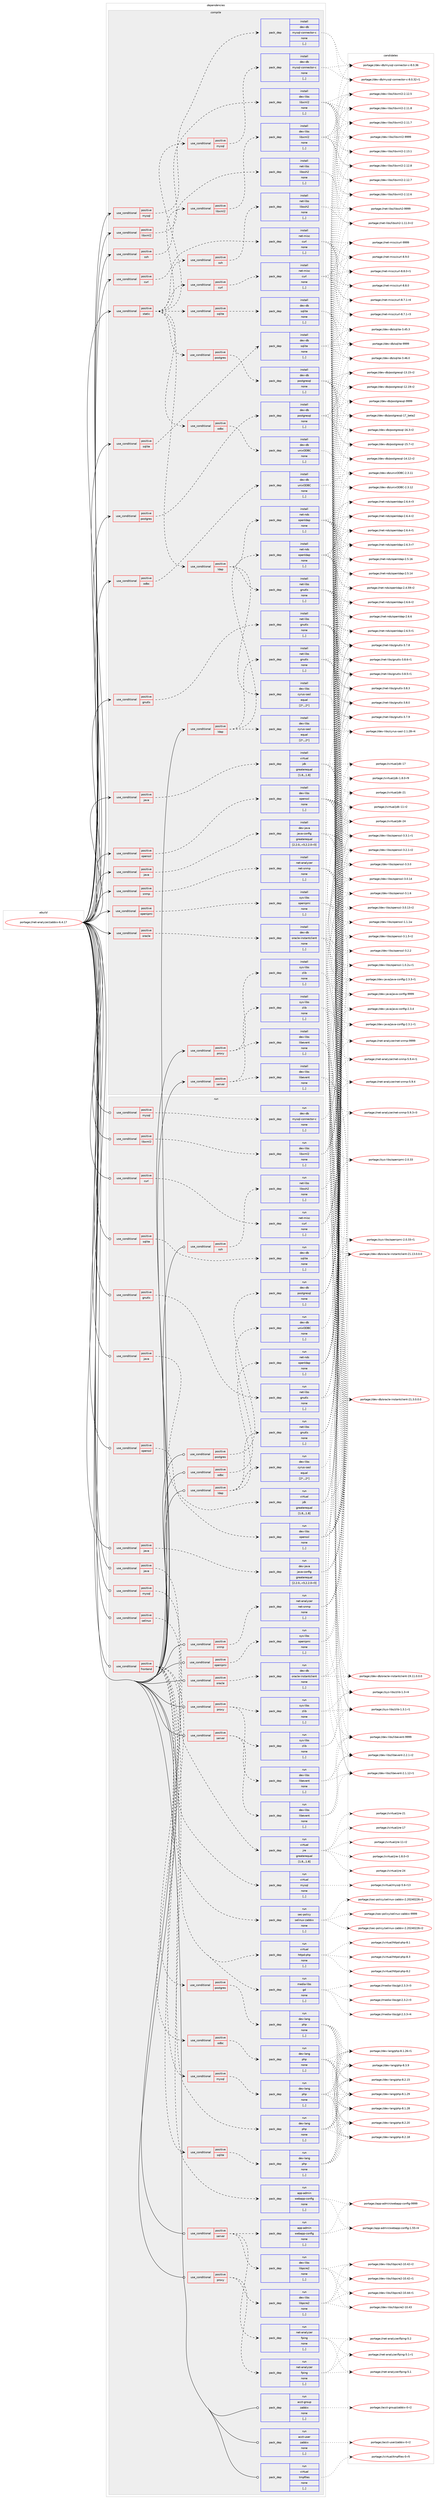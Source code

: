 digraph prolog {

# *************
# Graph options
# *************

newrank=true;
concentrate=true;
compound=true;
graph [rankdir=LR,fontname=Helvetica,fontsize=10,ranksep=1.5];#, ranksep=2.5, nodesep=0.2];
edge  [arrowhead=vee];
node  [fontname=Helvetica,fontsize=10];

# **********
# The ebuild
# **********

subgraph cluster_leftcol {
color=gray;
label=<<i>ebuild</i>>;
id [label="portage://net-analyzer/zabbix-6.4.17", color=red, width=4, href="../net-analyzer/zabbix-6.4.17.svg"];
}

# ****************
# The dependencies
# ****************

subgraph cluster_midcol {
color=gray;
label=<<i>dependencies</i>>;
subgraph cluster_compile {
fillcolor="#eeeeee";
style=filled;
label=<<i>compile</i>>;
subgraph cond88599 {
dependency343074 [label=<<TABLE BORDER="0" CELLBORDER="1" CELLSPACING="0" CELLPADDING="4"><TR><TD ROWSPAN="3" CELLPADDING="10">use_conditional</TD></TR><TR><TD>positive</TD></TR><TR><TD>curl</TD></TR></TABLE>>, shape=none, color=red];
subgraph pack251883 {
dependency343075 [label=<<TABLE BORDER="0" CELLBORDER="1" CELLSPACING="0" CELLPADDING="4" WIDTH="220"><TR><TD ROWSPAN="6" CELLPADDING="30">pack_dep</TD></TR><TR><TD WIDTH="110">install</TD></TR><TR><TD>net-misc</TD></TR><TR><TD>curl</TD></TR><TR><TD>none</TD></TR><TR><TD>[,,]</TD></TR></TABLE>>, shape=none, color=blue];
}
dependency343074:e -> dependency343075:w [weight=20,style="dashed",arrowhead="vee"];
}
id:e -> dependency343074:w [weight=20,style="solid",arrowhead="vee"];
subgraph cond88600 {
dependency343076 [label=<<TABLE BORDER="0" CELLBORDER="1" CELLSPACING="0" CELLPADDING="4"><TR><TD ROWSPAN="3" CELLPADDING="10">use_conditional</TD></TR><TR><TD>positive</TD></TR><TR><TD>gnutls</TD></TR></TABLE>>, shape=none, color=red];
subgraph pack251884 {
dependency343077 [label=<<TABLE BORDER="0" CELLBORDER="1" CELLSPACING="0" CELLPADDING="4" WIDTH="220"><TR><TD ROWSPAN="6" CELLPADDING="30">pack_dep</TD></TR><TR><TD WIDTH="110">install</TD></TR><TR><TD>net-libs</TD></TR><TR><TD>gnutls</TD></TR><TR><TD>none</TD></TR><TR><TD>[,,]</TD></TR></TABLE>>, shape=none, color=blue];
}
dependency343076:e -> dependency343077:w [weight=20,style="dashed",arrowhead="vee"];
}
id:e -> dependency343076:w [weight=20,style="solid",arrowhead="vee"];
subgraph cond88601 {
dependency343078 [label=<<TABLE BORDER="0" CELLBORDER="1" CELLSPACING="0" CELLPADDING="4"><TR><TD ROWSPAN="3" CELLPADDING="10">use_conditional</TD></TR><TR><TD>positive</TD></TR><TR><TD>java</TD></TR></TABLE>>, shape=none, color=red];
subgraph pack251885 {
dependency343079 [label=<<TABLE BORDER="0" CELLBORDER="1" CELLSPACING="0" CELLPADDING="4" WIDTH="220"><TR><TD ROWSPAN="6" CELLPADDING="30">pack_dep</TD></TR><TR><TD WIDTH="110">install</TD></TR><TR><TD>dev-java</TD></TR><TR><TD>java-config</TD></TR><TR><TD>greaterequal</TD></TR><TR><TD>[2.2.0,,-r3,2.2.0-r3]</TD></TR></TABLE>>, shape=none, color=blue];
}
dependency343078:e -> dependency343079:w [weight=20,style="dashed",arrowhead="vee"];
}
id:e -> dependency343078:w [weight=20,style="solid",arrowhead="vee"];
subgraph cond88602 {
dependency343080 [label=<<TABLE BORDER="0" CELLBORDER="1" CELLSPACING="0" CELLPADDING="4"><TR><TD ROWSPAN="3" CELLPADDING="10">use_conditional</TD></TR><TR><TD>positive</TD></TR><TR><TD>java</TD></TR></TABLE>>, shape=none, color=red];
subgraph pack251886 {
dependency343081 [label=<<TABLE BORDER="0" CELLBORDER="1" CELLSPACING="0" CELLPADDING="4" WIDTH="220"><TR><TD ROWSPAN="6" CELLPADDING="30">pack_dep</TD></TR><TR><TD WIDTH="110">install</TD></TR><TR><TD>virtual</TD></TR><TR><TD>jdk</TD></TR><TR><TD>greaterequal</TD></TR><TR><TD>[1.8,,,1.8]</TD></TR></TABLE>>, shape=none, color=blue];
}
dependency343080:e -> dependency343081:w [weight=20,style="dashed",arrowhead="vee"];
}
id:e -> dependency343080:w [weight=20,style="solid",arrowhead="vee"];
subgraph cond88603 {
dependency343082 [label=<<TABLE BORDER="0" CELLBORDER="1" CELLSPACING="0" CELLPADDING="4"><TR><TD ROWSPAN="3" CELLPADDING="10">use_conditional</TD></TR><TR><TD>positive</TD></TR><TR><TD>ldap</TD></TR></TABLE>>, shape=none, color=red];
subgraph pack251887 {
dependency343083 [label=<<TABLE BORDER="0" CELLBORDER="1" CELLSPACING="0" CELLPADDING="4" WIDTH="220"><TR><TD ROWSPAN="6" CELLPADDING="30">pack_dep</TD></TR><TR><TD WIDTH="110">install</TD></TR><TR><TD>dev-libs</TD></TR><TR><TD>cyrus-sasl</TD></TR><TR><TD>equal</TD></TR><TR><TD>[2*,,,2*]</TD></TR></TABLE>>, shape=none, color=blue];
}
dependency343082:e -> dependency343083:w [weight=20,style="dashed",arrowhead="vee"];
subgraph pack251888 {
dependency343084 [label=<<TABLE BORDER="0" CELLBORDER="1" CELLSPACING="0" CELLPADDING="4" WIDTH="220"><TR><TD ROWSPAN="6" CELLPADDING="30">pack_dep</TD></TR><TR><TD WIDTH="110">install</TD></TR><TR><TD>net-libs</TD></TR><TR><TD>gnutls</TD></TR><TR><TD>none</TD></TR><TR><TD>[,,]</TD></TR></TABLE>>, shape=none, color=blue];
}
dependency343082:e -> dependency343084:w [weight=20,style="dashed",arrowhead="vee"];
subgraph pack251889 {
dependency343085 [label=<<TABLE BORDER="0" CELLBORDER="1" CELLSPACING="0" CELLPADDING="4" WIDTH="220"><TR><TD ROWSPAN="6" CELLPADDING="30">pack_dep</TD></TR><TR><TD WIDTH="110">install</TD></TR><TR><TD>net-nds</TD></TR><TR><TD>openldap</TD></TR><TR><TD>none</TD></TR><TR><TD>[,,]</TD></TR></TABLE>>, shape=none, color=blue];
}
dependency343082:e -> dependency343085:w [weight=20,style="dashed",arrowhead="vee"];
}
id:e -> dependency343082:w [weight=20,style="solid",arrowhead="vee"];
subgraph cond88604 {
dependency343086 [label=<<TABLE BORDER="0" CELLBORDER="1" CELLSPACING="0" CELLPADDING="4"><TR><TD ROWSPAN="3" CELLPADDING="10">use_conditional</TD></TR><TR><TD>positive</TD></TR><TR><TD>libxml2</TD></TR></TABLE>>, shape=none, color=red];
subgraph pack251890 {
dependency343087 [label=<<TABLE BORDER="0" CELLBORDER="1" CELLSPACING="0" CELLPADDING="4" WIDTH="220"><TR><TD ROWSPAN="6" CELLPADDING="30">pack_dep</TD></TR><TR><TD WIDTH="110">install</TD></TR><TR><TD>dev-libs</TD></TR><TR><TD>libxml2</TD></TR><TR><TD>none</TD></TR><TR><TD>[,,]</TD></TR></TABLE>>, shape=none, color=blue];
}
dependency343086:e -> dependency343087:w [weight=20,style="dashed",arrowhead="vee"];
}
id:e -> dependency343086:w [weight=20,style="solid",arrowhead="vee"];
subgraph cond88605 {
dependency343088 [label=<<TABLE BORDER="0" CELLBORDER="1" CELLSPACING="0" CELLPADDING="4"><TR><TD ROWSPAN="3" CELLPADDING="10">use_conditional</TD></TR><TR><TD>positive</TD></TR><TR><TD>mysql</TD></TR></TABLE>>, shape=none, color=red];
subgraph pack251891 {
dependency343089 [label=<<TABLE BORDER="0" CELLBORDER="1" CELLSPACING="0" CELLPADDING="4" WIDTH="220"><TR><TD ROWSPAN="6" CELLPADDING="30">pack_dep</TD></TR><TR><TD WIDTH="110">install</TD></TR><TR><TD>dev-db</TD></TR><TR><TD>mysql-connector-c</TD></TR><TR><TD>none</TD></TR><TR><TD>[,,]</TD></TR></TABLE>>, shape=none, color=blue];
}
dependency343088:e -> dependency343089:w [weight=20,style="dashed",arrowhead="vee"];
}
id:e -> dependency343088:w [weight=20,style="solid",arrowhead="vee"];
subgraph cond88606 {
dependency343090 [label=<<TABLE BORDER="0" CELLBORDER="1" CELLSPACING="0" CELLPADDING="4"><TR><TD ROWSPAN="3" CELLPADDING="10">use_conditional</TD></TR><TR><TD>positive</TD></TR><TR><TD>odbc</TD></TR></TABLE>>, shape=none, color=red];
subgraph pack251892 {
dependency343091 [label=<<TABLE BORDER="0" CELLBORDER="1" CELLSPACING="0" CELLPADDING="4" WIDTH="220"><TR><TD ROWSPAN="6" CELLPADDING="30">pack_dep</TD></TR><TR><TD WIDTH="110">install</TD></TR><TR><TD>dev-db</TD></TR><TR><TD>unixODBC</TD></TR><TR><TD>none</TD></TR><TR><TD>[,,]</TD></TR></TABLE>>, shape=none, color=blue];
}
dependency343090:e -> dependency343091:w [weight=20,style="dashed",arrowhead="vee"];
}
id:e -> dependency343090:w [weight=20,style="solid",arrowhead="vee"];
subgraph cond88607 {
dependency343092 [label=<<TABLE BORDER="0" CELLBORDER="1" CELLSPACING="0" CELLPADDING="4"><TR><TD ROWSPAN="3" CELLPADDING="10">use_conditional</TD></TR><TR><TD>positive</TD></TR><TR><TD>openipmi</TD></TR></TABLE>>, shape=none, color=red];
subgraph pack251893 {
dependency343093 [label=<<TABLE BORDER="0" CELLBORDER="1" CELLSPACING="0" CELLPADDING="4" WIDTH="220"><TR><TD ROWSPAN="6" CELLPADDING="30">pack_dep</TD></TR><TR><TD WIDTH="110">install</TD></TR><TR><TD>sys-libs</TD></TR><TR><TD>openipmi</TD></TR><TR><TD>none</TD></TR><TR><TD>[,,]</TD></TR></TABLE>>, shape=none, color=blue];
}
dependency343092:e -> dependency343093:w [weight=20,style="dashed",arrowhead="vee"];
}
id:e -> dependency343092:w [weight=20,style="solid",arrowhead="vee"];
subgraph cond88608 {
dependency343094 [label=<<TABLE BORDER="0" CELLBORDER="1" CELLSPACING="0" CELLPADDING="4"><TR><TD ROWSPAN="3" CELLPADDING="10">use_conditional</TD></TR><TR><TD>positive</TD></TR><TR><TD>openssl</TD></TR></TABLE>>, shape=none, color=red];
subgraph pack251894 {
dependency343095 [label=<<TABLE BORDER="0" CELLBORDER="1" CELLSPACING="0" CELLPADDING="4" WIDTH="220"><TR><TD ROWSPAN="6" CELLPADDING="30">pack_dep</TD></TR><TR><TD WIDTH="110">install</TD></TR><TR><TD>dev-libs</TD></TR><TR><TD>openssl</TD></TR><TR><TD>none</TD></TR><TR><TD>[,,]</TD></TR></TABLE>>, shape=none, color=blue];
}
dependency343094:e -> dependency343095:w [weight=20,style="dashed",arrowhead="vee"];
}
id:e -> dependency343094:w [weight=20,style="solid",arrowhead="vee"];
subgraph cond88609 {
dependency343096 [label=<<TABLE BORDER="0" CELLBORDER="1" CELLSPACING="0" CELLPADDING="4"><TR><TD ROWSPAN="3" CELLPADDING="10">use_conditional</TD></TR><TR><TD>positive</TD></TR><TR><TD>oracle</TD></TR></TABLE>>, shape=none, color=red];
subgraph pack251895 {
dependency343097 [label=<<TABLE BORDER="0" CELLBORDER="1" CELLSPACING="0" CELLPADDING="4" WIDTH="220"><TR><TD ROWSPAN="6" CELLPADDING="30">pack_dep</TD></TR><TR><TD WIDTH="110">install</TD></TR><TR><TD>dev-db</TD></TR><TR><TD>oracle-instantclient</TD></TR><TR><TD>none</TD></TR><TR><TD>[,,]</TD></TR></TABLE>>, shape=none, color=blue];
}
dependency343096:e -> dependency343097:w [weight=20,style="dashed",arrowhead="vee"];
}
id:e -> dependency343096:w [weight=20,style="solid",arrowhead="vee"];
subgraph cond88610 {
dependency343098 [label=<<TABLE BORDER="0" CELLBORDER="1" CELLSPACING="0" CELLPADDING="4"><TR><TD ROWSPAN="3" CELLPADDING="10">use_conditional</TD></TR><TR><TD>positive</TD></TR><TR><TD>postgres</TD></TR></TABLE>>, shape=none, color=red];
subgraph pack251896 {
dependency343099 [label=<<TABLE BORDER="0" CELLBORDER="1" CELLSPACING="0" CELLPADDING="4" WIDTH="220"><TR><TD ROWSPAN="6" CELLPADDING="30">pack_dep</TD></TR><TR><TD WIDTH="110">install</TD></TR><TR><TD>dev-db</TD></TR><TR><TD>postgresql</TD></TR><TR><TD>none</TD></TR><TR><TD>[,,]</TD></TR></TABLE>>, shape=none, color=blue];
}
dependency343098:e -> dependency343099:w [weight=20,style="dashed",arrowhead="vee"];
}
id:e -> dependency343098:w [weight=20,style="solid",arrowhead="vee"];
subgraph cond88611 {
dependency343100 [label=<<TABLE BORDER="0" CELLBORDER="1" CELLSPACING="0" CELLPADDING="4"><TR><TD ROWSPAN="3" CELLPADDING="10">use_conditional</TD></TR><TR><TD>positive</TD></TR><TR><TD>proxy</TD></TR></TABLE>>, shape=none, color=red];
subgraph pack251897 {
dependency343101 [label=<<TABLE BORDER="0" CELLBORDER="1" CELLSPACING="0" CELLPADDING="4" WIDTH="220"><TR><TD ROWSPAN="6" CELLPADDING="30">pack_dep</TD></TR><TR><TD WIDTH="110">install</TD></TR><TR><TD>dev-libs</TD></TR><TR><TD>libevent</TD></TR><TR><TD>none</TD></TR><TR><TD>[,,]</TD></TR></TABLE>>, shape=none, color=blue];
}
dependency343100:e -> dependency343101:w [weight=20,style="dashed",arrowhead="vee"];
subgraph pack251898 {
dependency343102 [label=<<TABLE BORDER="0" CELLBORDER="1" CELLSPACING="0" CELLPADDING="4" WIDTH="220"><TR><TD ROWSPAN="6" CELLPADDING="30">pack_dep</TD></TR><TR><TD WIDTH="110">install</TD></TR><TR><TD>sys-libs</TD></TR><TR><TD>zlib</TD></TR><TR><TD>none</TD></TR><TR><TD>[,,]</TD></TR></TABLE>>, shape=none, color=blue];
}
dependency343100:e -> dependency343102:w [weight=20,style="dashed",arrowhead="vee"];
}
id:e -> dependency343100:w [weight=20,style="solid",arrowhead="vee"];
subgraph cond88612 {
dependency343103 [label=<<TABLE BORDER="0" CELLBORDER="1" CELLSPACING="0" CELLPADDING="4"><TR><TD ROWSPAN="3" CELLPADDING="10">use_conditional</TD></TR><TR><TD>positive</TD></TR><TR><TD>server</TD></TR></TABLE>>, shape=none, color=red];
subgraph pack251899 {
dependency343104 [label=<<TABLE BORDER="0" CELLBORDER="1" CELLSPACING="0" CELLPADDING="4" WIDTH="220"><TR><TD ROWSPAN="6" CELLPADDING="30">pack_dep</TD></TR><TR><TD WIDTH="110">install</TD></TR><TR><TD>dev-libs</TD></TR><TR><TD>libevent</TD></TR><TR><TD>none</TD></TR><TR><TD>[,,]</TD></TR></TABLE>>, shape=none, color=blue];
}
dependency343103:e -> dependency343104:w [weight=20,style="dashed",arrowhead="vee"];
subgraph pack251900 {
dependency343105 [label=<<TABLE BORDER="0" CELLBORDER="1" CELLSPACING="0" CELLPADDING="4" WIDTH="220"><TR><TD ROWSPAN="6" CELLPADDING="30">pack_dep</TD></TR><TR><TD WIDTH="110">install</TD></TR><TR><TD>sys-libs</TD></TR><TR><TD>zlib</TD></TR><TR><TD>none</TD></TR><TR><TD>[,,]</TD></TR></TABLE>>, shape=none, color=blue];
}
dependency343103:e -> dependency343105:w [weight=20,style="dashed",arrowhead="vee"];
}
id:e -> dependency343103:w [weight=20,style="solid",arrowhead="vee"];
subgraph cond88613 {
dependency343106 [label=<<TABLE BORDER="0" CELLBORDER="1" CELLSPACING="0" CELLPADDING="4"><TR><TD ROWSPAN="3" CELLPADDING="10">use_conditional</TD></TR><TR><TD>positive</TD></TR><TR><TD>snmp</TD></TR></TABLE>>, shape=none, color=red];
subgraph pack251901 {
dependency343107 [label=<<TABLE BORDER="0" CELLBORDER="1" CELLSPACING="0" CELLPADDING="4" WIDTH="220"><TR><TD ROWSPAN="6" CELLPADDING="30">pack_dep</TD></TR><TR><TD WIDTH="110">install</TD></TR><TR><TD>net-analyzer</TD></TR><TR><TD>net-snmp</TD></TR><TR><TD>none</TD></TR><TR><TD>[,,]</TD></TR></TABLE>>, shape=none, color=blue];
}
dependency343106:e -> dependency343107:w [weight=20,style="dashed",arrowhead="vee"];
}
id:e -> dependency343106:w [weight=20,style="solid",arrowhead="vee"];
subgraph cond88614 {
dependency343108 [label=<<TABLE BORDER="0" CELLBORDER="1" CELLSPACING="0" CELLPADDING="4"><TR><TD ROWSPAN="3" CELLPADDING="10">use_conditional</TD></TR><TR><TD>positive</TD></TR><TR><TD>sqlite</TD></TR></TABLE>>, shape=none, color=red];
subgraph pack251902 {
dependency343109 [label=<<TABLE BORDER="0" CELLBORDER="1" CELLSPACING="0" CELLPADDING="4" WIDTH="220"><TR><TD ROWSPAN="6" CELLPADDING="30">pack_dep</TD></TR><TR><TD WIDTH="110">install</TD></TR><TR><TD>dev-db</TD></TR><TR><TD>sqlite</TD></TR><TR><TD>none</TD></TR><TR><TD>[,,]</TD></TR></TABLE>>, shape=none, color=blue];
}
dependency343108:e -> dependency343109:w [weight=20,style="dashed",arrowhead="vee"];
}
id:e -> dependency343108:w [weight=20,style="solid",arrowhead="vee"];
subgraph cond88615 {
dependency343110 [label=<<TABLE BORDER="0" CELLBORDER="1" CELLSPACING="0" CELLPADDING="4"><TR><TD ROWSPAN="3" CELLPADDING="10">use_conditional</TD></TR><TR><TD>positive</TD></TR><TR><TD>ssh</TD></TR></TABLE>>, shape=none, color=red];
subgraph pack251903 {
dependency343111 [label=<<TABLE BORDER="0" CELLBORDER="1" CELLSPACING="0" CELLPADDING="4" WIDTH="220"><TR><TD ROWSPAN="6" CELLPADDING="30">pack_dep</TD></TR><TR><TD WIDTH="110">install</TD></TR><TR><TD>net-libs</TD></TR><TR><TD>libssh2</TD></TR><TR><TD>none</TD></TR><TR><TD>[,,]</TD></TR></TABLE>>, shape=none, color=blue];
}
dependency343110:e -> dependency343111:w [weight=20,style="dashed",arrowhead="vee"];
}
id:e -> dependency343110:w [weight=20,style="solid",arrowhead="vee"];
subgraph cond88616 {
dependency343112 [label=<<TABLE BORDER="0" CELLBORDER="1" CELLSPACING="0" CELLPADDING="4"><TR><TD ROWSPAN="3" CELLPADDING="10">use_conditional</TD></TR><TR><TD>positive</TD></TR><TR><TD>static</TD></TR></TABLE>>, shape=none, color=red];
subgraph cond88617 {
dependency343113 [label=<<TABLE BORDER="0" CELLBORDER="1" CELLSPACING="0" CELLPADDING="4"><TR><TD ROWSPAN="3" CELLPADDING="10">use_conditional</TD></TR><TR><TD>positive</TD></TR><TR><TD>curl</TD></TR></TABLE>>, shape=none, color=red];
subgraph pack251904 {
dependency343114 [label=<<TABLE BORDER="0" CELLBORDER="1" CELLSPACING="0" CELLPADDING="4" WIDTH="220"><TR><TD ROWSPAN="6" CELLPADDING="30">pack_dep</TD></TR><TR><TD WIDTH="110">install</TD></TR><TR><TD>net-misc</TD></TR><TR><TD>curl</TD></TR><TR><TD>none</TD></TR><TR><TD>[,,]</TD></TR></TABLE>>, shape=none, color=blue];
}
dependency343113:e -> dependency343114:w [weight=20,style="dashed",arrowhead="vee"];
}
dependency343112:e -> dependency343113:w [weight=20,style="dashed",arrowhead="vee"];
subgraph cond88618 {
dependency343115 [label=<<TABLE BORDER="0" CELLBORDER="1" CELLSPACING="0" CELLPADDING="4"><TR><TD ROWSPAN="3" CELLPADDING="10">use_conditional</TD></TR><TR><TD>positive</TD></TR><TR><TD>ldap</TD></TR></TABLE>>, shape=none, color=red];
subgraph pack251905 {
dependency343116 [label=<<TABLE BORDER="0" CELLBORDER="1" CELLSPACING="0" CELLPADDING="4" WIDTH="220"><TR><TD ROWSPAN="6" CELLPADDING="30">pack_dep</TD></TR><TR><TD WIDTH="110">install</TD></TR><TR><TD>dev-libs</TD></TR><TR><TD>cyrus-sasl</TD></TR><TR><TD>equal</TD></TR><TR><TD>[2*,,,2*]</TD></TR></TABLE>>, shape=none, color=blue];
}
dependency343115:e -> dependency343116:w [weight=20,style="dashed",arrowhead="vee"];
subgraph pack251906 {
dependency343117 [label=<<TABLE BORDER="0" CELLBORDER="1" CELLSPACING="0" CELLPADDING="4" WIDTH="220"><TR><TD ROWSPAN="6" CELLPADDING="30">pack_dep</TD></TR><TR><TD WIDTH="110">install</TD></TR><TR><TD>net-libs</TD></TR><TR><TD>gnutls</TD></TR><TR><TD>none</TD></TR><TR><TD>[,,]</TD></TR></TABLE>>, shape=none, color=blue];
}
dependency343115:e -> dependency343117:w [weight=20,style="dashed",arrowhead="vee"];
subgraph pack251907 {
dependency343118 [label=<<TABLE BORDER="0" CELLBORDER="1" CELLSPACING="0" CELLPADDING="4" WIDTH="220"><TR><TD ROWSPAN="6" CELLPADDING="30">pack_dep</TD></TR><TR><TD WIDTH="110">install</TD></TR><TR><TD>net-nds</TD></TR><TR><TD>openldap</TD></TR><TR><TD>none</TD></TR><TR><TD>[,,]</TD></TR></TABLE>>, shape=none, color=blue];
}
dependency343115:e -> dependency343118:w [weight=20,style="dashed",arrowhead="vee"];
}
dependency343112:e -> dependency343115:w [weight=20,style="dashed",arrowhead="vee"];
subgraph cond88619 {
dependency343119 [label=<<TABLE BORDER="0" CELLBORDER="1" CELLSPACING="0" CELLPADDING="4"><TR><TD ROWSPAN="3" CELLPADDING="10">use_conditional</TD></TR><TR><TD>positive</TD></TR><TR><TD>libxml2</TD></TR></TABLE>>, shape=none, color=red];
subgraph pack251908 {
dependency343120 [label=<<TABLE BORDER="0" CELLBORDER="1" CELLSPACING="0" CELLPADDING="4" WIDTH="220"><TR><TD ROWSPAN="6" CELLPADDING="30">pack_dep</TD></TR><TR><TD WIDTH="110">install</TD></TR><TR><TD>dev-libs</TD></TR><TR><TD>libxml2</TD></TR><TR><TD>none</TD></TR><TR><TD>[,,]</TD></TR></TABLE>>, shape=none, color=blue];
}
dependency343119:e -> dependency343120:w [weight=20,style="dashed",arrowhead="vee"];
}
dependency343112:e -> dependency343119:w [weight=20,style="dashed",arrowhead="vee"];
subgraph cond88620 {
dependency343121 [label=<<TABLE BORDER="0" CELLBORDER="1" CELLSPACING="0" CELLPADDING="4"><TR><TD ROWSPAN="3" CELLPADDING="10">use_conditional</TD></TR><TR><TD>positive</TD></TR><TR><TD>mysql</TD></TR></TABLE>>, shape=none, color=red];
subgraph pack251909 {
dependency343122 [label=<<TABLE BORDER="0" CELLBORDER="1" CELLSPACING="0" CELLPADDING="4" WIDTH="220"><TR><TD ROWSPAN="6" CELLPADDING="30">pack_dep</TD></TR><TR><TD WIDTH="110">install</TD></TR><TR><TD>dev-db</TD></TR><TR><TD>mysql-connector-c</TD></TR><TR><TD>none</TD></TR><TR><TD>[,,]</TD></TR></TABLE>>, shape=none, color=blue];
}
dependency343121:e -> dependency343122:w [weight=20,style="dashed",arrowhead="vee"];
}
dependency343112:e -> dependency343121:w [weight=20,style="dashed",arrowhead="vee"];
subgraph cond88621 {
dependency343123 [label=<<TABLE BORDER="0" CELLBORDER="1" CELLSPACING="0" CELLPADDING="4"><TR><TD ROWSPAN="3" CELLPADDING="10">use_conditional</TD></TR><TR><TD>positive</TD></TR><TR><TD>odbc</TD></TR></TABLE>>, shape=none, color=red];
subgraph pack251910 {
dependency343124 [label=<<TABLE BORDER="0" CELLBORDER="1" CELLSPACING="0" CELLPADDING="4" WIDTH="220"><TR><TD ROWSPAN="6" CELLPADDING="30">pack_dep</TD></TR><TR><TD WIDTH="110">install</TD></TR><TR><TD>dev-db</TD></TR><TR><TD>unixODBC</TD></TR><TR><TD>none</TD></TR><TR><TD>[,,]</TD></TR></TABLE>>, shape=none, color=blue];
}
dependency343123:e -> dependency343124:w [weight=20,style="dashed",arrowhead="vee"];
}
dependency343112:e -> dependency343123:w [weight=20,style="dashed",arrowhead="vee"];
subgraph cond88622 {
dependency343125 [label=<<TABLE BORDER="0" CELLBORDER="1" CELLSPACING="0" CELLPADDING="4"><TR><TD ROWSPAN="3" CELLPADDING="10">use_conditional</TD></TR><TR><TD>positive</TD></TR><TR><TD>postgres</TD></TR></TABLE>>, shape=none, color=red];
subgraph pack251911 {
dependency343126 [label=<<TABLE BORDER="0" CELLBORDER="1" CELLSPACING="0" CELLPADDING="4" WIDTH="220"><TR><TD ROWSPAN="6" CELLPADDING="30">pack_dep</TD></TR><TR><TD WIDTH="110">install</TD></TR><TR><TD>dev-db</TD></TR><TR><TD>postgresql</TD></TR><TR><TD>none</TD></TR><TR><TD>[,,]</TD></TR></TABLE>>, shape=none, color=blue];
}
dependency343125:e -> dependency343126:w [weight=20,style="dashed",arrowhead="vee"];
}
dependency343112:e -> dependency343125:w [weight=20,style="dashed",arrowhead="vee"];
subgraph cond88623 {
dependency343127 [label=<<TABLE BORDER="0" CELLBORDER="1" CELLSPACING="0" CELLPADDING="4"><TR><TD ROWSPAN="3" CELLPADDING="10">use_conditional</TD></TR><TR><TD>positive</TD></TR><TR><TD>sqlite</TD></TR></TABLE>>, shape=none, color=red];
subgraph pack251912 {
dependency343128 [label=<<TABLE BORDER="0" CELLBORDER="1" CELLSPACING="0" CELLPADDING="4" WIDTH="220"><TR><TD ROWSPAN="6" CELLPADDING="30">pack_dep</TD></TR><TR><TD WIDTH="110">install</TD></TR><TR><TD>dev-db</TD></TR><TR><TD>sqlite</TD></TR><TR><TD>none</TD></TR><TR><TD>[,,]</TD></TR></TABLE>>, shape=none, color=blue];
}
dependency343127:e -> dependency343128:w [weight=20,style="dashed",arrowhead="vee"];
}
dependency343112:e -> dependency343127:w [weight=20,style="dashed",arrowhead="vee"];
subgraph cond88624 {
dependency343129 [label=<<TABLE BORDER="0" CELLBORDER="1" CELLSPACING="0" CELLPADDING="4"><TR><TD ROWSPAN="3" CELLPADDING="10">use_conditional</TD></TR><TR><TD>positive</TD></TR><TR><TD>ssh</TD></TR></TABLE>>, shape=none, color=red];
subgraph pack251913 {
dependency343130 [label=<<TABLE BORDER="0" CELLBORDER="1" CELLSPACING="0" CELLPADDING="4" WIDTH="220"><TR><TD ROWSPAN="6" CELLPADDING="30">pack_dep</TD></TR><TR><TD WIDTH="110">install</TD></TR><TR><TD>net-libs</TD></TR><TR><TD>libssh2</TD></TR><TR><TD>none</TD></TR><TR><TD>[,,]</TD></TR></TABLE>>, shape=none, color=blue];
}
dependency343129:e -> dependency343130:w [weight=20,style="dashed",arrowhead="vee"];
}
dependency343112:e -> dependency343129:w [weight=20,style="dashed",arrowhead="vee"];
}
id:e -> dependency343112:w [weight=20,style="solid",arrowhead="vee"];
}
subgraph cluster_compileandrun {
fillcolor="#eeeeee";
style=filled;
label=<<i>compile and run</i>>;
}
subgraph cluster_run {
fillcolor="#eeeeee";
style=filled;
label=<<i>run</i>>;
subgraph cond88625 {
dependency343131 [label=<<TABLE BORDER="0" CELLBORDER="1" CELLSPACING="0" CELLPADDING="4"><TR><TD ROWSPAN="3" CELLPADDING="10">use_conditional</TD></TR><TR><TD>positive</TD></TR><TR><TD>curl</TD></TR></TABLE>>, shape=none, color=red];
subgraph pack251914 {
dependency343132 [label=<<TABLE BORDER="0" CELLBORDER="1" CELLSPACING="0" CELLPADDING="4" WIDTH="220"><TR><TD ROWSPAN="6" CELLPADDING="30">pack_dep</TD></TR><TR><TD WIDTH="110">run</TD></TR><TR><TD>net-misc</TD></TR><TR><TD>curl</TD></TR><TR><TD>none</TD></TR><TR><TD>[,,]</TD></TR></TABLE>>, shape=none, color=blue];
}
dependency343131:e -> dependency343132:w [weight=20,style="dashed",arrowhead="vee"];
}
id:e -> dependency343131:w [weight=20,style="solid",arrowhead="odot"];
subgraph cond88626 {
dependency343133 [label=<<TABLE BORDER="0" CELLBORDER="1" CELLSPACING="0" CELLPADDING="4"><TR><TD ROWSPAN="3" CELLPADDING="10">use_conditional</TD></TR><TR><TD>positive</TD></TR><TR><TD>frontend</TD></TR></TABLE>>, shape=none, color=red];
subgraph pack251915 {
dependency343134 [label=<<TABLE BORDER="0" CELLBORDER="1" CELLSPACING="0" CELLPADDING="4" WIDTH="220"><TR><TD ROWSPAN="6" CELLPADDING="30">pack_dep</TD></TR><TR><TD WIDTH="110">run</TD></TR><TR><TD>app-admin</TD></TR><TR><TD>webapp-config</TD></TR><TR><TD>none</TD></TR><TR><TD>[,,]</TD></TR></TABLE>>, shape=none, color=blue];
}
dependency343133:e -> dependency343134:w [weight=20,style="dashed",arrowhead="vee"];
subgraph pack251916 {
dependency343135 [label=<<TABLE BORDER="0" CELLBORDER="1" CELLSPACING="0" CELLPADDING="4" WIDTH="220"><TR><TD ROWSPAN="6" CELLPADDING="30">pack_dep</TD></TR><TR><TD WIDTH="110">run</TD></TR><TR><TD>dev-lang</TD></TR><TR><TD>php</TD></TR><TR><TD>none</TD></TR><TR><TD>[,,]</TD></TR></TABLE>>, shape=none, color=blue];
}
dependency343133:e -> dependency343135:w [weight=20,style="dashed",arrowhead="vee"];
subgraph pack251917 {
dependency343136 [label=<<TABLE BORDER="0" CELLBORDER="1" CELLSPACING="0" CELLPADDING="4" WIDTH="220"><TR><TD ROWSPAN="6" CELLPADDING="30">pack_dep</TD></TR><TR><TD WIDTH="110">run</TD></TR><TR><TD>media-libs</TD></TR><TR><TD>gd</TD></TR><TR><TD>none</TD></TR><TR><TD>[,,]</TD></TR></TABLE>>, shape=none, color=blue];
}
dependency343133:e -> dependency343136:w [weight=20,style="dashed",arrowhead="vee"];
subgraph pack251918 {
dependency343137 [label=<<TABLE BORDER="0" CELLBORDER="1" CELLSPACING="0" CELLPADDING="4" WIDTH="220"><TR><TD ROWSPAN="6" CELLPADDING="30">pack_dep</TD></TR><TR><TD WIDTH="110">run</TD></TR><TR><TD>virtual</TD></TR><TR><TD>httpd-php</TD></TR><TR><TD>none</TD></TR><TR><TD>[,,]</TD></TR></TABLE>>, shape=none, color=blue];
}
dependency343133:e -> dependency343137:w [weight=20,style="dashed",arrowhead="vee"];
subgraph cond88627 {
dependency343138 [label=<<TABLE BORDER="0" CELLBORDER="1" CELLSPACING="0" CELLPADDING="4"><TR><TD ROWSPAN="3" CELLPADDING="10">use_conditional</TD></TR><TR><TD>positive</TD></TR><TR><TD>mysql</TD></TR></TABLE>>, shape=none, color=red];
subgraph pack251919 {
dependency343139 [label=<<TABLE BORDER="0" CELLBORDER="1" CELLSPACING="0" CELLPADDING="4" WIDTH="220"><TR><TD ROWSPAN="6" CELLPADDING="30">pack_dep</TD></TR><TR><TD WIDTH="110">run</TD></TR><TR><TD>dev-lang</TD></TR><TR><TD>php</TD></TR><TR><TD>none</TD></TR><TR><TD>[,,]</TD></TR></TABLE>>, shape=none, color=blue];
}
dependency343138:e -> dependency343139:w [weight=20,style="dashed",arrowhead="vee"];
}
dependency343133:e -> dependency343138:w [weight=20,style="dashed",arrowhead="vee"];
subgraph cond88628 {
dependency343140 [label=<<TABLE BORDER="0" CELLBORDER="1" CELLSPACING="0" CELLPADDING="4"><TR><TD ROWSPAN="3" CELLPADDING="10">use_conditional</TD></TR><TR><TD>positive</TD></TR><TR><TD>odbc</TD></TR></TABLE>>, shape=none, color=red];
subgraph pack251920 {
dependency343141 [label=<<TABLE BORDER="0" CELLBORDER="1" CELLSPACING="0" CELLPADDING="4" WIDTH="220"><TR><TD ROWSPAN="6" CELLPADDING="30">pack_dep</TD></TR><TR><TD WIDTH="110">run</TD></TR><TR><TD>dev-lang</TD></TR><TR><TD>php</TD></TR><TR><TD>none</TD></TR><TR><TD>[,,]</TD></TR></TABLE>>, shape=none, color=blue];
}
dependency343140:e -> dependency343141:w [weight=20,style="dashed",arrowhead="vee"];
}
dependency343133:e -> dependency343140:w [weight=20,style="dashed",arrowhead="vee"];
subgraph cond88629 {
dependency343142 [label=<<TABLE BORDER="0" CELLBORDER="1" CELLSPACING="0" CELLPADDING="4"><TR><TD ROWSPAN="3" CELLPADDING="10">use_conditional</TD></TR><TR><TD>positive</TD></TR><TR><TD>postgres</TD></TR></TABLE>>, shape=none, color=red];
subgraph pack251921 {
dependency343143 [label=<<TABLE BORDER="0" CELLBORDER="1" CELLSPACING="0" CELLPADDING="4" WIDTH="220"><TR><TD ROWSPAN="6" CELLPADDING="30">pack_dep</TD></TR><TR><TD WIDTH="110">run</TD></TR><TR><TD>dev-lang</TD></TR><TR><TD>php</TD></TR><TR><TD>none</TD></TR><TR><TD>[,,]</TD></TR></TABLE>>, shape=none, color=blue];
}
dependency343142:e -> dependency343143:w [weight=20,style="dashed",arrowhead="vee"];
}
dependency343133:e -> dependency343142:w [weight=20,style="dashed",arrowhead="vee"];
subgraph cond88630 {
dependency343144 [label=<<TABLE BORDER="0" CELLBORDER="1" CELLSPACING="0" CELLPADDING="4"><TR><TD ROWSPAN="3" CELLPADDING="10">use_conditional</TD></TR><TR><TD>positive</TD></TR><TR><TD>sqlite</TD></TR></TABLE>>, shape=none, color=red];
subgraph pack251922 {
dependency343145 [label=<<TABLE BORDER="0" CELLBORDER="1" CELLSPACING="0" CELLPADDING="4" WIDTH="220"><TR><TD ROWSPAN="6" CELLPADDING="30">pack_dep</TD></TR><TR><TD WIDTH="110">run</TD></TR><TR><TD>dev-lang</TD></TR><TR><TD>php</TD></TR><TR><TD>none</TD></TR><TR><TD>[,,]</TD></TR></TABLE>>, shape=none, color=blue];
}
dependency343144:e -> dependency343145:w [weight=20,style="dashed",arrowhead="vee"];
}
dependency343133:e -> dependency343144:w [weight=20,style="dashed",arrowhead="vee"];
}
id:e -> dependency343133:w [weight=20,style="solid",arrowhead="odot"];
subgraph cond88631 {
dependency343146 [label=<<TABLE BORDER="0" CELLBORDER="1" CELLSPACING="0" CELLPADDING="4"><TR><TD ROWSPAN="3" CELLPADDING="10">use_conditional</TD></TR><TR><TD>positive</TD></TR><TR><TD>gnutls</TD></TR></TABLE>>, shape=none, color=red];
subgraph pack251923 {
dependency343147 [label=<<TABLE BORDER="0" CELLBORDER="1" CELLSPACING="0" CELLPADDING="4" WIDTH="220"><TR><TD ROWSPAN="6" CELLPADDING="30">pack_dep</TD></TR><TR><TD WIDTH="110">run</TD></TR><TR><TD>net-libs</TD></TR><TR><TD>gnutls</TD></TR><TR><TD>none</TD></TR><TR><TD>[,,]</TD></TR></TABLE>>, shape=none, color=blue];
}
dependency343146:e -> dependency343147:w [weight=20,style="dashed",arrowhead="vee"];
}
id:e -> dependency343146:w [weight=20,style="solid",arrowhead="odot"];
subgraph cond88632 {
dependency343148 [label=<<TABLE BORDER="0" CELLBORDER="1" CELLSPACING="0" CELLPADDING="4"><TR><TD ROWSPAN="3" CELLPADDING="10">use_conditional</TD></TR><TR><TD>positive</TD></TR><TR><TD>java</TD></TR></TABLE>>, shape=none, color=red];
subgraph pack251924 {
dependency343149 [label=<<TABLE BORDER="0" CELLBORDER="1" CELLSPACING="0" CELLPADDING="4" WIDTH="220"><TR><TD ROWSPAN="6" CELLPADDING="30">pack_dep</TD></TR><TR><TD WIDTH="110">run</TD></TR><TR><TD>dev-java</TD></TR><TR><TD>java-config</TD></TR><TR><TD>greaterequal</TD></TR><TR><TD>[2.2.0,,-r3,2.2.0-r3]</TD></TR></TABLE>>, shape=none, color=blue];
}
dependency343148:e -> dependency343149:w [weight=20,style="dashed",arrowhead="vee"];
}
id:e -> dependency343148:w [weight=20,style="solid",arrowhead="odot"];
subgraph cond88633 {
dependency343150 [label=<<TABLE BORDER="0" CELLBORDER="1" CELLSPACING="0" CELLPADDING="4"><TR><TD ROWSPAN="3" CELLPADDING="10">use_conditional</TD></TR><TR><TD>positive</TD></TR><TR><TD>java</TD></TR></TABLE>>, shape=none, color=red];
subgraph pack251925 {
dependency343151 [label=<<TABLE BORDER="0" CELLBORDER="1" CELLSPACING="0" CELLPADDING="4" WIDTH="220"><TR><TD ROWSPAN="6" CELLPADDING="30">pack_dep</TD></TR><TR><TD WIDTH="110">run</TD></TR><TR><TD>virtual</TD></TR><TR><TD>jdk</TD></TR><TR><TD>greaterequal</TD></TR><TR><TD>[1.8,,,1.8]</TD></TR></TABLE>>, shape=none, color=blue];
}
dependency343150:e -> dependency343151:w [weight=20,style="dashed",arrowhead="vee"];
}
id:e -> dependency343150:w [weight=20,style="solid",arrowhead="odot"];
subgraph cond88634 {
dependency343152 [label=<<TABLE BORDER="0" CELLBORDER="1" CELLSPACING="0" CELLPADDING="4"><TR><TD ROWSPAN="3" CELLPADDING="10">use_conditional</TD></TR><TR><TD>positive</TD></TR><TR><TD>java</TD></TR></TABLE>>, shape=none, color=red];
subgraph pack251926 {
dependency343153 [label=<<TABLE BORDER="0" CELLBORDER="1" CELLSPACING="0" CELLPADDING="4" WIDTH="220"><TR><TD ROWSPAN="6" CELLPADDING="30">pack_dep</TD></TR><TR><TD WIDTH="110">run</TD></TR><TR><TD>virtual</TD></TR><TR><TD>jre</TD></TR><TR><TD>greaterequal</TD></TR><TR><TD>[1.8,,,1.8]</TD></TR></TABLE>>, shape=none, color=blue];
}
dependency343152:e -> dependency343153:w [weight=20,style="dashed",arrowhead="vee"];
}
id:e -> dependency343152:w [weight=20,style="solid",arrowhead="odot"];
subgraph cond88635 {
dependency343154 [label=<<TABLE BORDER="0" CELLBORDER="1" CELLSPACING="0" CELLPADDING="4"><TR><TD ROWSPAN="3" CELLPADDING="10">use_conditional</TD></TR><TR><TD>positive</TD></TR><TR><TD>ldap</TD></TR></TABLE>>, shape=none, color=red];
subgraph pack251927 {
dependency343155 [label=<<TABLE BORDER="0" CELLBORDER="1" CELLSPACING="0" CELLPADDING="4" WIDTH="220"><TR><TD ROWSPAN="6" CELLPADDING="30">pack_dep</TD></TR><TR><TD WIDTH="110">run</TD></TR><TR><TD>dev-libs</TD></TR><TR><TD>cyrus-sasl</TD></TR><TR><TD>equal</TD></TR><TR><TD>[2*,,,2*]</TD></TR></TABLE>>, shape=none, color=blue];
}
dependency343154:e -> dependency343155:w [weight=20,style="dashed",arrowhead="vee"];
subgraph pack251928 {
dependency343156 [label=<<TABLE BORDER="0" CELLBORDER="1" CELLSPACING="0" CELLPADDING="4" WIDTH="220"><TR><TD ROWSPAN="6" CELLPADDING="30">pack_dep</TD></TR><TR><TD WIDTH="110">run</TD></TR><TR><TD>net-libs</TD></TR><TR><TD>gnutls</TD></TR><TR><TD>none</TD></TR><TR><TD>[,,]</TD></TR></TABLE>>, shape=none, color=blue];
}
dependency343154:e -> dependency343156:w [weight=20,style="dashed",arrowhead="vee"];
subgraph pack251929 {
dependency343157 [label=<<TABLE BORDER="0" CELLBORDER="1" CELLSPACING="0" CELLPADDING="4" WIDTH="220"><TR><TD ROWSPAN="6" CELLPADDING="30">pack_dep</TD></TR><TR><TD WIDTH="110">run</TD></TR><TR><TD>net-nds</TD></TR><TR><TD>openldap</TD></TR><TR><TD>none</TD></TR><TR><TD>[,,]</TD></TR></TABLE>>, shape=none, color=blue];
}
dependency343154:e -> dependency343157:w [weight=20,style="dashed",arrowhead="vee"];
}
id:e -> dependency343154:w [weight=20,style="solid",arrowhead="odot"];
subgraph cond88636 {
dependency343158 [label=<<TABLE BORDER="0" CELLBORDER="1" CELLSPACING="0" CELLPADDING="4"><TR><TD ROWSPAN="3" CELLPADDING="10">use_conditional</TD></TR><TR><TD>positive</TD></TR><TR><TD>libxml2</TD></TR></TABLE>>, shape=none, color=red];
subgraph pack251930 {
dependency343159 [label=<<TABLE BORDER="0" CELLBORDER="1" CELLSPACING="0" CELLPADDING="4" WIDTH="220"><TR><TD ROWSPAN="6" CELLPADDING="30">pack_dep</TD></TR><TR><TD WIDTH="110">run</TD></TR><TR><TD>dev-libs</TD></TR><TR><TD>libxml2</TD></TR><TR><TD>none</TD></TR><TR><TD>[,,]</TD></TR></TABLE>>, shape=none, color=blue];
}
dependency343158:e -> dependency343159:w [weight=20,style="dashed",arrowhead="vee"];
}
id:e -> dependency343158:w [weight=20,style="solid",arrowhead="odot"];
subgraph cond88637 {
dependency343160 [label=<<TABLE BORDER="0" CELLBORDER="1" CELLSPACING="0" CELLPADDING="4"><TR><TD ROWSPAN="3" CELLPADDING="10">use_conditional</TD></TR><TR><TD>positive</TD></TR><TR><TD>mysql</TD></TR></TABLE>>, shape=none, color=red];
subgraph pack251931 {
dependency343161 [label=<<TABLE BORDER="0" CELLBORDER="1" CELLSPACING="0" CELLPADDING="4" WIDTH="220"><TR><TD ROWSPAN="6" CELLPADDING="30">pack_dep</TD></TR><TR><TD WIDTH="110">run</TD></TR><TR><TD>dev-db</TD></TR><TR><TD>mysql-connector-c</TD></TR><TR><TD>none</TD></TR><TR><TD>[,,]</TD></TR></TABLE>>, shape=none, color=blue];
}
dependency343160:e -> dependency343161:w [weight=20,style="dashed",arrowhead="vee"];
}
id:e -> dependency343160:w [weight=20,style="solid",arrowhead="odot"];
subgraph cond88638 {
dependency343162 [label=<<TABLE BORDER="0" CELLBORDER="1" CELLSPACING="0" CELLPADDING="4"><TR><TD ROWSPAN="3" CELLPADDING="10">use_conditional</TD></TR><TR><TD>positive</TD></TR><TR><TD>mysql</TD></TR></TABLE>>, shape=none, color=red];
subgraph pack251932 {
dependency343163 [label=<<TABLE BORDER="0" CELLBORDER="1" CELLSPACING="0" CELLPADDING="4" WIDTH="220"><TR><TD ROWSPAN="6" CELLPADDING="30">pack_dep</TD></TR><TR><TD WIDTH="110">run</TD></TR><TR><TD>virtual</TD></TR><TR><TD>mysql</TD></TR><TR><TD>none</TD></TR><TR><TD>[,,]</TD></TR></TABLE>>, shape=none, color=blue];
}
dependency343162:e -> dependency343163:w [weight=20,style="dashed",arrowhead="vee"];
}
id:e -> dependency343162:w [weight=20,style="solid",arrowhead="odot"];
subgraph cond88639 {
dependency343164 [label=<<TABLE BORDER="0" CELLBORDER="1" CELLSPACING="0" CELLPADDING="4"><TR><TD ROWSPAN="3" CELLPADDING="10">use_conditional</TD></TR><TR><TD>positive</TD></TR><TR><TD>odbc</TD></TR></TABLE>>, shape=none, color=red];
subgraph pack251933 {
dependency343165 [label=<<TABLE BORDER="0" CELLBORDER="1" CELLSPACING="0" CELLPADDING="4" WIDTH="220"><TR><TD ROWSPAN="6" CELLPADDING="30">pack_dep</TD></TR><TR><TD WIDTH="110">run</TD></TR><TR><TD>dev-db</TD></TR><TR><TD>unixODBC</TD></TR><TR><TD>none</TD></TR><TR><TD>[,,]</TD></TR></TABLE>>, shape=none, color=blue];
}
dependency343164:e -> dependency343165:w [weight=20,style="dashed",arrowhead="vee"];
}
id:e -> dependency343164:w [weight=20,style="solid",arrowhead="odot"];
subgraph cond88640 {
dependency343166 [label=<<TABLE BORDER="0" CELLBORDER="1" CELLSPACING="0" CELLPADDING="4"><TR><TD ROWSPAN="3" CELLPADDING="10">use_conditional</TD></TR><TR><TD>positive</TD></TR><TR><TD>openipmi</TD></TR></TABLE>>, shape=none, color=red];
subgraph pack251934 {
dependency343167 [label=<<TABLE BORDER="0" CELLBORDER="1" CELLSPACING="0" CELLPADDING="4" WIDTH="220"><TR><TD ROWSPAN="6" CELLPADDING="30">pack_dep</TD></TR><TR><TD WIDTH="110">run</TD></TR><TR><TD>sys-libs</TD></TR><TR><TD>openipmi</TD></TR><TR><TD>none</TD></TR><TR><TD>[,,]</TD></TR></TABLE>>, shape=none, color=blue];
}
dependency343166:e -> dependency343167:w [weight=20,style="dashed",arrowhead="vee"];
}
id:e -> dependency343166:w [weight=20,style="solid",arrowhead="odot"];
subgraph cond88641 {
dependency343168 [label=<<TABLE BORDER="0" CELLBORDER="1" CELLSPACING="0" CELLPADDING="4"><TR><TD ROWSPAN="3" CELLPADDING="10">use_conditional</TD></TR><TR><TD>positive</TD></TR><TR><TD>openssl</TD></TR></TABLE>>, shape=none, color=red];
subgraph pack251935 {
dependency343169 [label=<<TABLE BORDER="0" CELLBORDER="1" CELLSPACING="0" CELLPADDING="4" WIDTH="220"><TR><TD ROWSPAN="6" CELLPADDING="30">pack_dep</TD></TR><TR><TD WIDTH="110">run</TD></TR><TR><TD>dev-libs</TD></TR><TR><TD>openssl</TD></TR><TR><TD>none</TD></TR><TR><TD>[,,]</TD></TR></TABLE>>, shape=none, color=blue];
}
dependency343168:e -> dependency343169:w [weight=20,style="dashed",arrowhead="vee"];
}
id:e -> dependency343168:w [weight=20,style="solid",arrowhead="odot"];
subgraph cond88642 {
dependency343170 [label=<<TABLE BORDER="0" CELLBORDER="1" CELLSPACING="0" CELLPADDING="4"><TR><TD ROWSPAN="3" CELLPADDING="10">use_conditional</TD></TR><TR><TD>positive</TD></TR><TR><TD>oracle</TD></TR></TABLE>>, shape=none, color=red];
subgraph pack251936 {
dependency343171 [label=<<TABLE BORDER="0" CELLBORDER="1" CELLSPACING="0" CELLPADDING="4" WIDTH="220"><TR><TD ROWSPAN="6" CELLPADDING="30">pack_dep</TD></TR><TR><TD WIDTH="110">run</TD></TR><TR><TD>dev-db</TD></TR><TR><TD>oracle-instantclient</TD></TR><TR><TD>none</TD></TR><TR><TD>[,,]</TD></TR></TABLE>>, shape=none, color=blue];
}
dependency343170:e -> dependency343171:w [weight=20,style="dashed",arrowhead="vee"];
}
id:e -> dependency343170:w [weight=20,style="solid",arrowhead="odot"];
subgraph cond88643 {
dependency343172 [label=<<TABLE BORDER="0" CELLBORDER="1" CELLSPACING="0" CELLPADDING="4"><TR><TD ROWSPAN="3" CELLPADDING="10">use_conditional</TD></TR><TR><TD>positive</TD></TR><TR><TD>postgres</TD></TR></TABLE>>, shape=none, color=red];
subgraph pack251937 {
dependency343173 [label=<<TABLE BORDER="0" CELLBORDER="1" CELLSPACING="0" CELLPADDING="4" WIDTH="220"><TR><TD ROWSPAN="6" CELLPADDING="30">pack_dep</TD></TR><TR><TD WIDTH="110">run</TD></TR><TR><TD>dev-db</TD></TR><TR><TD>postgresql</TD></TR><TR><TD>none</TD></TR><TR><TD>[,,]</TD></TR></TABLE>>, shape=none, color=blue];
}
dependency343172:e -> dependency343173:w [weight=20,style="dashed",arrowhead="vee"];
}
id:e -> dependency343172:w [weight=20,style="solid",arrowhead="odot"];
subgraph cond88644 {
dependency343174 [label=<<TABLE BORDER="0" CELLBORDER="1" CELLSPACING="0" CELLPADDING="4"><TR><TD ROWSPAN="3" CELLPADDING="10">use_conditional</TD></TR><TR><TD>positive</TD></TR><TR><TD>proxy</TD></TR></TABLE>>, shape=none, color=red];
subgraph pack251938 {
dependency343175 [label=<<TABLE BORDER="0" CELLBORDER="1" CELLSPACING="0" CELLPADDING="4" WIDTH="220"><TR><TD ROWSPAN="6" CELLPADDING="30">pack_dep</TD></TR><TR><TD WIDTH="110">run</TD></TR><TR><TD>dev-libs</TD></TR><TR><TD>libevent</TD></TR><TR><TD>none</TD></TR><TR><TD>[,,]</TD></TR></TABLE>>, shape=none, color=blue];
}
dependency343174:e -> dependency343175:w [weight=20,style="dashed",arrowhead="vee"];
subgraph pack251939 {
dependency343176 [label=<<TABLE BORDER="0" CELLBORDER="1" CELLSPACING="0" CELLPADDING="4" WIDTH="220"><TR><TD ROWSPAN="6" CELLPADDING="30">pack_dep</TD></TR><TR><TD WIDTH="110">run</TD></TR><TR><TD>sys-libs</TD></TR><TR><TD>zlib</TD></TR><TR><TD>none</TD></TR><TR><TD>[,,]</TD></TR></TABLE>>, shape=none, color=blue];
}
dependency343174:e -> dependency343176:w [weight=20,style="dashed",arrowhead="vee"];
}
id:e -> dependency343174:w [weight=20,style="solid",arrowhead="odot"];
subgraph cond88645 {
dependency343177 [label=<<TABLE BORDER="0" CELLBORDER="1" CELLSPACING="0" CELLPADDING="4"><TR><TD ROWSPAN="3" CELLPADDING="10">use_conditional</TD></TR><TR><TD>positive</TD></TR><TR><TD>proxy</TD></TR></TABLE>>, shape=none, color=red];
subgraph pack251940 {
dependency343178 [label=<<TABLE BORDER="0" CELLBORDER="1" CELLSPACING="0" CELLPADDING="4" WIDTH="220"><TR><TD ROWSPAN="6" CELLPADDING="30">pack_dep</TD></TR><TR><TD WIDTH="110">run</TD></TR><TR><TD>dev-libs</TD></TR><TR><TD>libpcre2</TD></TR><TR><TD>none</TD></TR><TR><TD>[,,]</TD></TR></TABLE>>, shape=none, color=blue];
}
dependency343177:e -> dependency343178:w [weight=20,style="dashed",arrowhead="vee"];
subgraph pack251941 {
dependency343179 [label=<<TABLE BORDER="0" CELLBORDER="1" CELLSPACING="0" CELLPADDING="4" WIDTH="220"><TR><TD ROWSPAN="6" CELLPADDING="30">pack_dep</TD></TR><TR><TD WIDTH="110">run</TD></TR><TR><TD>net-analyzer</TD></TR><TR><TD>fping</TD></TR><TR><TD>none</TD></TR><TR><TD>[,,]</TD></TR></TABLE>>, shape=none, color=blue];
}
dependency343177:e -> dependency343179:w [weight=20,style="dashed",arrowhead="vee"];
}
id:e -> dependency343177:w [weight=20,style="solid",arrowhead="odot"];
subgraph cond88646 {
dependency343180 [label=<<TABLE BORDER="0" CELLBORDER="1" CELLSPACING="0" CELLPADDING="4"><TR><TD ROWSPAN="3" CELLPADDING="10">use_conditional</TD></TR><TR><TD>positive</TD></TR><TR><TD>selinux</TD></TR></TABLE>>, shape=none, color=red];
subgraph pack251942 {
dependency343181 [label=<<TABLE BORDER="0" CELLBORDER="1" CELLSPACING="0" CELLPADDING="4" WIDTH="220"><TR><TD ROWSPAN="6" CELLPADDING="30">pack_dep</TD></TR><TR><TD WIDTH="110">run</TD></TR><TR><TD>sec-policy</TD></TR><TR><TD>selinux-zabbix</TD></TR><TR><TD>none</TD></TR><TR><TD>[,,]</TD></TR></TABLE>>, shape=none, color=blue];
}
dependency343180:e -> dependency343181:w [weight=20,style="dashed",arrowhead="vee"];
}
id:e -> dependency343180:w [weight=20,style="solid",arrowhead="odot"];
subgraph cond88647 {
dependency343182 [label=<<TABLE BORDER="0" CELLBORDER="1" CELLSPACING="0" CELLPADDING="4"><TR><TD ROWSPAN="3" CELLPADDING="10">use_conditional</TD></TR><TR><TD>positive</TD></TR><TR><TD>server</TD></TR></TABLE>>, shape=none, color=red];
subgraph pack251943 {
dependency343183 [label=<<TABLE BORDER="0" CELLBORDER="1" CELLSPACING="0" CELLPADDING="4" WIDTH="220"><TR><TD ROWSPAN="6" CELLPADDING="30">pack_dep</TD></TR><TR><TD WIDTH="110">run</TD></TR><TR><TD>app-admin</TD></TR><TR><TD>webapp-config</TD></TR><TR><TD>none</TD></TR><TR><TD>[,,]</TD></TR></TABLE>>, shape=none, color=blue];
}
dependency343182:e -> dependency343183:w [weight=20,style="dashed",arrowhead="vee"];
subgraph pack251944 {
dependency343184 [label=<<TABLE BORDER="0" CELLBORDER="1" CELLSPACING="0" CELLPADDING="4" WIDTH="220"><TR><TD ROWSPAN="6" CELLPADDING="30">pack_dep</TD></TR><TR><TD WIDTH="110">run</TD></TR><TR><TD>dev-libs</TD></TR><TR><TD>libpcre2</TD></TR><TR><TD>none</TD></TR><TR><TD>[,,]</TD></TR></TABLE>>, shape=none, color=blue];
}
dependency343182:e -> dependency343184:w [weight=20,style="dashed",arrowhead="vee"];
subgraph pack251945 {
dependency343185 [label=<<TABLE BORDER="0" CELLBORDER="1" CELLSPACING="0" CELLPADDING="4" WIDTH="220"><TR><TD ROWSPAN="6" CELLPADDING="30">pack_dep</TD></TR><TR><TD WIDTH="110">run</TD></TR><TR><TD>net-analyzer</TD></TR><TR><TD>fping</TD></TR><TR><TD>none</TD></TR><TR><TD>[,,]</TD></TR></TABLE>>, shape=none, color=blue];
}
dependency343182:e -> dependency343185:w [weight=20,style="dashed",arrowhead="vee"];
}
id:e -> dependency343182:w [weight=20,style="solid",arrowhead="odot"];
subgraph cond88648 {
dependency343186 [label=<<TABLE BORDER="0" CELLBORDER="1" CELLSPACING="0" CELLPADDING="4"><TR><TD ROWSPAN="3" CELLPADDING="10">use_conditional</TD></TR><TR><TD>positive</TD></TR><TR><TD>server</TD></TR></TABLE>>, shape=none, color=red];
subgraph pack251946 {
dependency343187 [label=<<TABLE BORDER="0" CELLBORDER="1" CELLSPACING="0" CELLPADDING="4" WIDTH="220"><TR><TD ROWSPAN="6" CELLPADDING="30">pack_dep</TD></TR><TR><TD WIDTH="110">run</TD></TR><TR><TD>dev-libs</TD></TR><TR><TD>libevent</TD></TR><TR><TD>none</TD></TR><TR><TD>[,,]</TD></TR></TABLE>>, shape=none, color=blue];
}
dependency343186:e -> dependency343187:w [weight=20,style="dashed",arrowhead="vee"];
subgraph pack251947 {
dependency343188 [label=<<TABLE BORDER="0" CELLBORDER="1" CELLSPACING="0" CELLPADDING="4" WIDTH="220"><TR><TD ROWSPAN="6" CELLPADDING="30">pack_dep</TD></TR><TR><TD WIDTH="110">run</TD></TR><TR><TD>sys-libs</TD></TR><TR><TD>zlib</TD></TR><TR><TD>none</TD></TR><TR><TD>[,,]</TD></TR></TABLE>>, shape=none, color=blue];
}
dependency343186:e -> dependency343188:w [weight=20,style="dashed",arrowhead="vee"];
}
id:e -> dependency343186:w [weight=20,style="solid",arrowhead="odot"];
subgraph cond88649 {
dependency343189 [label=<<TABLE BORDER="0" CELLBORDER="1" CELLSPACING="0" CELLPADDING="4"><TR><TD ROWSPAN="3" CELLPADDING="10">use_conditional</TD></TR><TR><TD>positive</TD></TR><TR><TD>snmp</TD></TR></TABLE>>, shape=none, color=red];
subgraph pack251948 {
dependency343190 [label=<<TABLE BORDER="0" CELLBORDER="1" CELLSPACING="0" CELLPADDING="4" WIDTH="220"><TR><TD ROWSPAN="6" CELLPADDING="30">pack_dep</TD></TR><TR><TD WIDTH="110">run</TD></TR><TR><TD>net-analyzer</TD></TR><TR><TD>net-snmp</TD></TR><TR><TD>none</TD></TR><TR><TD>[,,]</TD></TR></TABLE>>, shape=none, color=blue];
}
dependency343189:e -> dependency343190:w [weight=20,style="dashed",arrowhead="vee"];
}
id:e -> dependency343189:w [weight=20,style="solid",arrowhead="odot"];
subgraph cond88650 {
dependency343191 [label=<<TABLE BORDER="0" CELLBORDER="1" CELLSPACING="0" CELLPADDING="4"><TR><TD ROWSPAN="3" CELLPADDING="10">use_conditional</TD></TR><TR><TD>positive</TD></TR><TR><TD>sqlite</TD></TR></TABLE>>, shape=none, color=red];
subgraph pack251949 {
dependency343192 [label=<<TABLE BORDER="0" CELLBORDER="1" CELLSPACING="0" CELLPADDING="4" WIDTH="220"><TR><TD ROWSPAN="6" CELLPADDING="30">pack_dep</TD></TR><TR><TD WIDTH="110">run</TD></TR><TR><TD>dev-db</TD></TR><TR><TD>sqlite</TD></TR><TR><TD>none</TD></TR><TR><TD>[,,]</TD></TR></TABLE>>, shape=none, color=blue];
}
dependency343191:e -> dependency343192:w [weight=20,style="dashed",arrowhead="vee"];
}
id:e -> dependency343191:w [weight=20,style="solid",arrowhead="odot"];
subgraph cond88651 {
dependency343193 [label=<<TABLE BORDER="0" CELLBORDER="1" CELLSPACING="0" CELLPADDING="4"><TR><TD ROWSPAN="3" CELLPADDING="10">use_conditional</TD></TR><TR><TD>positive</TD></TR><TR><TD>ssh</TD></TR></TABLE>>, shape=none, color=red];
subgraph pack251950 {
dependency343194 [label=<<TABLE BORDER="0" CELLBORDER="1" CELLSPACING="0" CELLPADDING="4" WIDTH="220"><TR><TD ROWSPAN="6" CELLPADDING="30">pack_dep</TD></TR><TR><TD WIDTH="110">run</TD></TR><TR><TD>net-libs</TD></TR><TR><TD>libssh2</TD></TR><TR><TD>none</TD></TR><TR><TD>[,,]</TD></TR></TABLE>>, shape=none, color=blue];
}
dependency343193:e -> dependency343194:w [weight=20,style="dashed",arrowhead="vee"];
}
id:e -> dependency343193:w [weight=20,style="solid",arrowhead="odot"];
subgraph pack251951 {
dependency343195 [label=<<TABLE BORDER="0" CELLBORDER="1" CELLSPACING="0" CELLPADDING="4" WIDTH="220"><TR><TD ROWSPAN="6" CELLPADDING="30">pack_dep</TD></TR><TR><TD WIDTH="110">run</TD></TR><TR><TD>acct-group</TD></TR><TR><TD>zabbix</TD></TR><TR><TD>none</TD></TR><TR><TD>[,,]</TD></TR></TABLE>>, shape=none, color=blue];
}
id:e -> dependency343195:w [weight=20,style="solid",arrowhead="odot"];
subgraph pack251952 {
dependency343196 [label=<<TABLE BORDER="0" CELLBORDER="1" CELLSPACING="0" CELLPADDING="4" WIDTH="220"><TR><TD ROWSPAN="6" CELLPADDING="30">pack_dep</TD></TR><TR><TD WIDTH="110">run</TD></TR><TR><TD>acct-user</TD></TR><TR><TD>zabbix</TD></TR><TR><TD>none</TD></TR><TR><TD>[,,]</TD></TR></TABLE>>, shape=none, color=blue];
}
id:e -> dependency343196:w [weight=20,style="solid",arrowhead="odot"];
subgraph pack251953 {
dependency343197 [label=<<TABLE BORDER="0" CELLBORDER="1" CELLSPACING="0" CELLPADDING="4" WIDTH="220"><TR><TD ROWSPAN="6" CELLPADDING="30">pack_dep</TD></TR><TR><TD WIDTH="110">run</TD></TR><TR><TD>virtual</TD></TR><TR><TD>tmpfiles</TD></TR><TR><TD>none</TD></TR><TR><TD>[,,]</TD></TR></TABLE>>, shape=none, color=blue];
}
id:e -> dependency343197:w [weight=20,style="solid",arrowhead="odot"];
}
}

# **************
# The candidates
# **************

subgraph cluster_choices {
rank=same;
color=gray;
label=<<i>candidates</i>>;

subgraph choice251883 {
color=black;
nodesep=1;
choice110101116451091051159947991171141084557575757 [label="portage://net-misc/curl-9999", color=red, width=4,href="../net-misc/curl-9999.svg"];
choice11010111645109105115994799117114108455646574648 [label="portage://net-misc/curl-8.9.0", color=red, width=4,href="../net-misc/curl-8.9.0.svg"];
choice110101116451091051159947991171141084556465646484511449 [label="portage://net-misc/curl-8.8.0-r1", color=red, width=4,href="../net-misc/curl-8.8.0-r1.svg"];
choice11010111645109105115994799117114108455646564648 [label="portage://net-misc/curl-8.8.0", color=red, width=4,href="../net-misc/curl-8.8.0.svg"];
choice110101116451091051159947991171141084556465546494511452 [label="portage://net-misc/curl-8.7.1-r4", color=red, width=4,href="../net-misc/curl-8.7.1-r4.svg"];
choice110101116451091051159947991171141084556465546494511451 [label="portage://net-misc/curl-8.7.1-r3", color=red, width=4,href="../net-misc/curl-8.7.1-r3.svg"];
dependency343075:e -> choice110101116451091051159947991171141084557575757:w [style=dotted,weight="100"];
dependency343075:e -> choice11010111645109105115994799117114108455646574648:w [style=dotted,weight="100"];
dependency343075:e -> choice110101116451091051159947991171141084556465646484511449:w [style=dotted,weight="100"];
dependency343075:e -> choice11010111645109105115994799117114108455646564648:w [style=dotted,weight="100"];
dependency343075:e -> choice110101116451091051159947991171141084556465546494511452:w [style=dotted,weight="100"];
dependency343075:e -> choice110101116451091051159947991171141084556465546494511451:w [style=dotted,weight="100"];
}
subgraph choice251884 {
color=black;
nodesep=1;
choice1101011164510810598115471031101171161081154551465646544511449 [label="portage://net-libs/gnutls-3.8.6-r1", color=red, width=4,href="../net-libs/gnutls-3.8.6-r1.svg"];
choice1101011164510810598115471031101171161081154551465646534511449 [label="portage://net-libs/gnutls-3.8.5-r1", color=red, width=4,href="../net-libs/gnutls-3.8.5-r1.svg"];
choice110101116451081059811547103110117116108115455146564651 [label="portage://net-libs/gnutls-3.8.3", color=red, width=4,href="../net-libs/gnutls-3.8.3.svg"];
choice110101116451081059811547103110117116108115455146564648 [label="portage://net-libs/gnutls-3.8.0", color=red, width=4,href="../net-libs/gnutls-3.8.0.svg"];
choice110101116451081059811547103110117116108115455146554657 [label="portage://net-libs/gnutls-3.7.9", color=red, width=4,href="../net-libs/gnutls-3.7.9.svg"];
choice110101116451081059811547103110117116108115455146554656 [label="portage://net-libs/gnutls-3.7.8", color=red, width=4,href="../net-libs/gnutls-3.7.8.svg"];
dependency343077:e -> choice1101011164510810598115471031101171161081154551465646544511449:w [style=dotted,weight="100"];
dependency343077:e -> choice1101011164510810598115471031101171161081154551465646534511449:w [style=dotted,weight="100"];
dependency343077:e -> choice110101116451081059811547103110117116108115455146564651:w [style=dotted,weight="100"];
dependency343077:e -> choice110101116451081059811547103110117116108115455146564648:w [style=dotted,weight="100"];
dependency343077:e -> choice110101116451081059811547103110117116108115455146554657:w [style=dotted,weight="100"];
dependency343077:e -> choice110101116451081059811547103110117116108115455146554656:w [style=dotted,weight="100"];
}
subgraph choice251885 {
color=black;
nodesep=1;
choice10010111845106971189747106971189745991111101021051034557575757 [label="portage://dev-java/java-config-9999", color=red, width=4,href="../dev-java/java-config-9999.svg"];
choice1001011184510697118974710697118974599111110102105103455046514652 [label="portage://dev-java/java-config-2.3.4", color=red, width=4,href="../dev-java/java-config-2.3.4.svg"];
choice10010111845106971189747106971189745991111101021051034550465146514511449 [label="portage://dev-java/java-config-2.3.3-r1", color=red, width=4,href="../dev-java/java-config-2.3.3-r1.svg"];
choice10010111845106971189747106971189745991111101021051034550465146494511449 [label="portage://dev-java/java-config-2.3.1-r1", color=red, width=4,href="../dev-java/java-config-2.3.1-r1.svg"];
dependency343079:e -> choice10010111845106971189747106971189745991111101021051034557575757:w [style=dotted,weight="100"];
dependency343079:e -> choice1001011184510697118974710697118974599111110102105103455046514652:w [style=dotted,weight="100"];
dependency343079:e -> choice10010111845106971189747106971189745991111101021051034550465146514511449:w [style=dotted,weight="100"];
dependency343079:e -> choice10010111845106971189747106971189745991111101021051034550465146494511449:w [style=dotted,weight="100"];
}
subgraph choice251886 {
color=black;
nodesep=1;
choice1181051141161179710847106100107455052 [label="portage://virtual/jdk-24", color=red, width=4,href="../virtual/jdk-24.svg"];
choice1181051141161179710847106100107455049 [label="portage://virtual/jdk-21", color=red, width=4,href="../virtual/jdk-21.svg"];
choice1181051141161179710847106100107454955 [label="portage://virtual/jdk-17", color=red, width=4,href="../virtual/jdk-17.svg"];
choice11810511411611797108471061001074549494511450 [label="portage://virtual/jdk-11-r2", color=red, width=4,href="../virtual/jdk-11-r2.svg"];
choice11810511411611797108471061001074549465646484511457 [label="portage://virtual/jdk-1.8.0-r9", color=red, width=4,href="../virtual/jdk-1.8.0-r9.svg"];
dependency343081:e -> choice1181051141161179710847106100107455052:w [style=dotted,weight="100"];
dependency343081:e -> choice1181051141161179710847106100107455049:w [style=dotted,weight="100"];
dependency343081:e -> choice1181051141161179710847106100107454955:w [style=dotted,weight="100"];
dependency343081:e -> choice11810511411611797108471061001074549494511450:w [style=dotted,weight="100"];
dependency343081:e -> choice11810511411611797108471061001074549465646484511457:w [style=dotted,weight="100"];
}
subgraph choice251887 {
color=black;
nodesep=1;
choice100101118451081059811547991211141171154511597115108455046494650564511452 [label="portage://dev-libs/cyrus-sasl-2.1.28-r4", color=red, width=4,href="../dev-libs/cyrus-sasl-2.1.28-r4.svg"];
dependency343083:e -> choice100101118451081059811547991211141171154511597115108455046494650564511452:w [style=dotted,weight="100"];
}
subgraph choice251888 {
color=black;
nodesep=1;
choice1101011164510810598115471031101171161081154551465646544511449 [label="portage://net-libs/gnutls-3.8.6-r1", color=red, width=4,href="../net-libs/gnutls-3.8.6-r1.svg"];
choice1101011164510810598115471031101171161081154551465646534511449 [label="portage://net-libs/gnutls-3.8.5-r1", color=red, width=4,href="../net-libs/gnutls-3.8.5-r1.svg"];
choice110101116451081059811547103110117116108115455146564651 [label="portage://net-libs/gnutls-3.8.3", color=red, width=4,href="../net-libs/gnutls-3.8.3.svg"];
choice110101116451081059811547103110117116108115455146564648 [label="portage://net-libs/gnutls-3.8.0", color=red, width=4,href="../net-libs/gnutls-3.8.0.svg"];
choice110101116451081059811547103110117116108115455146554657 [label="portage://net-libs/gnutls-3.7.9", color=red, width=4,href="../net-libs/gnutls-3.7.9.svg"];
choice110101116451081059811547103110117116108115455146554656 [label="portage://net-libs/gnutls-3.7.8", color=red, width=4,href="../net-libs/gnutls-3.7.8.svg"];
dependency343084:e -> choice1101011164510810598115471031101171161081154551465646544511449:w [style=dotted,weight="100"];
dependency343084:e -> choice1101011164510810598115471031101171161081154551465646534511449:w [style=dotted,weight="100"];
dependency343084:e -> choice110101116451081059811547103110117116108115455146564651:w [style=dotted,weight="100"];
dependency343084:e -> choice110101116451081059811547103110117116108115455146564648:w [style=dotted,weight="100"];
dependency343084:e -> choice110101116451081059811547103110117116108115455146554657:w [style=dotted,weight="100"];
dependency343084:e -> choice110101116451081059811547103110117116108115455146554656:w [style=dotted,weight="100"];
}
subgraph choice251889 {
color=black;
nodesep=1;
choice1101011164511010011547111112101110108100971124550465446544511450 [label="portage://net-nds/openldap-2.6.6-r2", color=red, width=4,href="../net-nds/openldap-2.6.6-r2.svg"];
choice110101116451101001154711111210111010810097112455046544654 [label="portage://net-nds/openldap-2.6.6", color=red, width=4,href="../net-nds/openldap-2.6.6.svg"];
choice1101011164511010011547111112101110108100971124550465446534511449 [label="portage://net-nds/openldap-2.6.5-r1", color=red, width=4,href="../net-nds/openldap-2.6.5-r1.svg"];
choice1101011164511010011547111112101110108100971124550465446524511451 [label="portage://net-nds/openldap-2.6.4-r3", color=red, width=4,href="../net-nds/openldap-2.6.4-r3.svg"];
choice1101011164511010011547111112101110108100971124550465446524511450 [label="portage://net-nds/openldap-2.6.4-r2", color=red, width=4,href="../net-nds/openldap-2.6.4-r2.svg"];
choice1101011164511010011547111112101110108100971124550465446524511449 [label="portage://net-nds/openldap-2.6.4-r1", color=red, width=4,href="../net-nds/openldap-2.6.4-r1.svg"];
choice1101011164511010011547111112101110108100971124550465446514511455 [label="portage://net-nds/openldap-2.6.3-r7", color=red, width=4,href="../net-nds/openldap-2.6.3-r7.svg"];
choice11010111645110100115471111121011101081009711245504653464954 [label="portage://net-nds/openldap-2.5.16", color=red, width=4,href="../net-nds/openldap-2.5.16.svg"];
choice11010111645110100115471111121011101081009711245504653464952 [label="portage://net-nds/openldap-2.5.14", color=red, width=4,href="../net-nds/openldap-2.5.14.svg"];
choice110101116451101001154711111210111010810097112455046524653574511450 [label="portage://net-nds/openldap-2.4.59-r2", color=red, width=4,href="../net-nds/openldap-2.4.59-r2.svg"];
dependency343085:e -> choice1101011164511010011547111112101110108100971124550465446544511450:w [style=dotted,weight="100"];
dependency343085:e -> choice110101116451101001154711111210111010810097112455046544654:w [style=dotted,weight="100"];
dependency343085:e -> choice1101011164511010011547111112101110108100971124550465446534511449:w [style=dotted,weight="100"];
dependency343085:e -> choice1101011164511010011547111112101110108100971124550465446524511451:w [style=dotted,weight="100"];
dependency343085:e -> choice1101011164511010011547111112101110108100971124550465446524511450:w [style=dotted,weight="100"];
dependency343085:e -> choice1101011164511010011547111112101110108100971124550465446524511449:w [style=dotted,weight="100"];
dependency343085:e -> choice1101011164511010011547111112101110108100971124550465446514511455:w [style=dotted,weight="100"];
dependency343085:e -> choice11010111645110100115471111121011101081009711245504653464954:w [style=dotted,weight="100"];
dependency343085:e -> choice11010111645110100115471111121011101081009711245504653464952:w [style=dotted,weight="100"];
dependency343085:e -> choice110101116451101001154711111210111010810097112455046524653574511450:w [style=dotted,weight="100"];
}
subgraph choice251890 {
color=black;
nodesep=1;
choice10010111845108105981154710810598120109108504557575757 [label="portage://dev-libs/libxml2-9999", color=red, width=4,href="../dev-libs/libxml2-9999.svg"];
choice100101118451081059811547108105981201091085045504649514649 [label="portage://dev-libs/libxml2-2.13.1", color=red, width=4,href="../dev-libs/libxml2-2.13.1.svg"];
choice100101118451081059811547108105981201091085045504649504656 [label="portage://dev-libs/libxml2-2.12.8", color=red, width=4,href="../dev-libs/libxml2-2.12.8.svg"];
choice100101118451081059811547108105981201091085045504649504655 [label="portage://dev-libs/libxml2-2.12.7", color=red, width=4,href="../dev-libs/libxml2-2.12.7.svg"];
choice100101118451081059811547108105981201091085045504649504654 [label="portage://dev-libs/libxml2-2.12.6", color=red, width=4,href="../dev-libs/libxml2-2.12.6.svg"];
choice100101118451081059811547108105981201091085045504649504653 [label="portage://dev-libs/libxml2-2.12.5", color=red, width=4,href="../dev-libs/libxml2-2.12.5.svg"];
choice100101118451081059811547108105981201091085045504649494656 [label="portage://dev-libs/libxml2-2.11.8", color=red, width=4,href="../dev-libs/libxml2-2.11.8.svg"];
choice100101118451081059811547108105981201091085045504649494655 [label="portage://dev-libs/libxml2-2.11.7", color=red, width=4,href="../dev-libs/libxml2-2.11.7.svg"];
dependency343087:e -> choice10010111845108105981154710810598120109108504557575757:w [style=dotted,weight="100"];
dependency343087:e -> choice100101118451081059811547108105981201091085045504649514649:w [style=dotted,weight="100"];
dependency343087:e -> choice100101118451081059811547108105981201091085045504649504656:w [style=dotted,weight="100"];
dependency343087:e -> choice100101118451081059811547108105981201091085045504649504655:w [style=dotted,weight="100"];
dependency343087:e -> choice100101118451081059811547108105981201091085045504649504654:w [style=dotted,weight="100"];
dependency343087:e -> choice100101118451081059811547108105981201091085045504649504653:w [style=dotted,weight="100"];
dependency343087:e -> choice100101118451081059811547108105981201091085045504649494656:w [style=dotted,weight="100"];
dependency343087:e -> choice100101118451081059811547108105981201091085045504649494655:w [style=dotted,weight="100"];
}
subgraph choice251891 {
color=black;
nodesep=1;
choice100101118451009847109121115113108459911111011010199116111114459945564648465154 [label="portage://dev-db/mysql-connector-c-8.0.36", color=red, width=4,href="../dev-db/mysql-connector-c-8.0.36.svg"];
choice1001011184510098471091211151131084599111110110101991161111144599455646484651504511449 [label="portage://dev-db/mysql-connector-c-8.0.32-r1", color=red, width=4,href="../dev-db/mysql-connector-c-8.0.32-r1.svg"];
dependency343089:e -> choice100101118451009847109121115113108459911111011010199116111114459945564648465154:w [style=dotted,weight="100"];
dependency343089:e -> choice1001011184510098471091211151131084599111110110101991161111144599455646484651504511449:w [style=dotted,weight="100"];
}
subgraph choice251892 {
color=black;
nodesep=1;
choice1001011184510098471171101051207968666745504651464950 [label="portage://dev-db/unixODBC-2.3.12", color=red, width=4,href="../dev-db/unixODBC-2.3.12.svg"];
choice1001011184510098471171101051207968666745504651464949 [label="portage://dev-db/unixODBC-2.3.11", color=red, width=4,href="../dev-db/unixODBC-2.3.11.svg"];
dependency343091:e -> choice1001011184510098471171101051207968666745504651464950:w [style=dotted,weight="100"];
dependency343091:e -> choice1001011184510098471171101051207968666745504651464949:w [style=dotted,weight="100"];
}
subgraph choice251893 {
color=black;
nodesep=1;
choice115121115451081059811547111112101110105112109105455046484651514511449 [label="portage://sys-libs/openipmi-2.0.33-r1", color=red, width=4,href="../sys-libs/openipmi-2.0.33-r1.svg"];
choice11512111545108105981154711111210111010511210910545504648465151 [label="portage://sys-libs/openipmi-2.0.33", color=red, width=4,href="../sys-libs/openipmi-2.0.33.svg"];
dependency343093:e -> choice115121115451081059811547111112101110105112109105455046484651514511449:w [style=dotted,weight="100"];
dependency343093:e -> choice11512111545108105981154711111210111010511210910545504648465151:w [style=dotted,weight="100"];
}
subgraph choice251894 {
color=black;
nodesep=1;
choice1001011184510810598115471111121011101151151084551465146494511449 [label="portage://dev-libs/openssl-3.3.1-r1", color=red, width=4,href="../dev-libs/openssl-3.3.1-r1.svg"];
choice100101118451081059811547111112101110115115108455146514648 [label="portage://dev-libs/openssl-3.3.0", color=red, width=4,href="../dev-libs/openssl-3.3.0.svg"];
choice100101118451081059811547111112101110115115108455146504650 [label="portage://dev-libs/openssl-3.2.2", color=red, width=4,href="../dev-libs/openssl-3.2.2.svg"];
choice1001011184510810598115471111121011101151151084551465046494511450 [label="portage://dev-libs/openssl-3.2.1-r2", color=red, width=4,href="../dev-libs/openssl-3.2.1-r2.svg"];
choice100101118451081059811547111112101110115115108455146494654 [label="portage://dev-libs/openssl-3.1.6", color=red, width=4,href="../dev-libs/openssl-3.1.6.svg"];
choice1001011184510810598115471111121011101151151084551464946534511450 [label="portage://dev-libs/openssl-3.1.5-r2", color=red, width=4,href="../dev-libs/openssl-3.1.5-r2.svg"];
choice10010111845108105981154711111210111011511510845514648464952 [label="portage://dev-libs/openssl-3.0.14", color=red, width=4,href="../dev-libs/openssl-3.0.14.svg"];
choice100101118451081059811547111112101110115115108455146484649514511450 [label="portage://dev-libs/openssl-3.0.13-r2", color=red, width=4,href="../dev-libs/openssl-3.0.13-r2.svg"];
choice100101118451081059811547111112101110115115108454946494649119 [label="portage://dev-libs/openssl-1.1.1w", color=red, width=4,href="../dev-libs/openssl-1.1.1w.svg"];
choice1001011184510810598115471111121011101151151084549464846501174511449 [label="portage://dev-libs/openssl-1.0.2u-r1", color=red, width=4,href="../dev-libs/openssl-1.0.2u-r1.svg"];
dependency343095:e -> choice1001011184510810598115471111121011101151151084551465146494511449:w [style=dotted,weight="100"];
dependency343095:e -> choice100101118451081059811547111112101110115115108455146514648:w [style=dotted,weight="100"];
dependency343095:e -> choice100101118451081059811547111112101110115115108455146504650:w [style=dotted,weight="100"];
dependency343095:e -> choice1001011184510810598115471111121011101151151084551465046494511450:w [style=dotted,weight="100"];
dependency343095:e -> choice100101118451081059811547111112101110115115108455146494654:w [style=dotted,weight="100"];
dependency343095:e -> choice1001011184510810598115471111121011101151151084551464946534511450:w [style=dotted,weight="100"];
dependency343095:e -> choice10010111845108105981154711111210111011511510845514648464952:w [style=dotted,weight="100"];
dependency343095:e -> choice100101118451081059811547111112101110115115108455146484649514511450:w [style=dotted,weight="100"];
dependency343095:e -> choice100101118451081059811547111112101110115115108454946494649119:w [style=dotted,weight="100"];
dependency343095:e -> choice1001011184510810598115471111121011101151151084549464846501174511449:w [style=dotted,weight="100"];
}
subgraph choice251895 {
color=black;
nodesep=1;
choice1001011184510098471111149799108101451051101151169711011699108105101110116455049464951464846484648 [label="portage://dev-db/oracle-instantclient-21.13.0.0.0", color=red, width=4,href="../dev-db/oracle-instantclient-21.13.0.0.0.svg"];
choice10010111845100984711111497991081014510511011511697110116991081051011101164550494651464846484648 [label="portage://dev-db/oracle-instantclient-21.3.0.0.0", color=red, width=4,href="../dev-db/oracle-instantclient-21.3.0.0.0.svg"];
choice1001011184510098471111149799108101451051101151169711011699108105101110116454957464949464846484648 [label="portage://dev-db/oracle-instantclient-19.11.0.0.0", color=red, width=4,href="../dev-db/oracle-instantclient-19.11.0.0.0.svg"];
dependency343097:e -> choice1001011184510098471111149799108101451051101151169711011699108105101110116455049464951464846484648:w [style=dotted,weight="100"];
dependency343097:e -> choice10010111845100984711111497991081014510511011511697110116991081051011101164550494651464846484648:w [style=dotted,weight="100"];
dependency343097:e -> choice1001011184510098471111149799108101451051101151169711011699108105101110116454957464949464846484648:w [style=dotted,weight="100"];
}
subgraph choice251896 {
color=black;
nodesep=1;
choice1001011184510098471121111151161031141011151131084557575757 [label="portage://dev-db/postgresql-9999", color=red, width=4,href="../dev-db/postgresql-9999.svg"];
choice10010111845100984711211111511610311410111511310845495595981011169750 [label="portage://dev-db/postgresql-17_beta2", color=red, width=4,href="../dev-db/postgresql-17_beta2.svg"];
choice10010111845100984711211111511610311410111511310845495446514511450 [label="portage://dev-db/postgresql-16.3-r2", color=red, width=4,href="../dev-db/postgresql-16.3-r2.svg"];
choice10010111845100984711211111511610311410111511310845495346554511450 [label="portage://dev-db/postgresql-15.7-r2", color=red, width=4,href="../dev-db/postgresql-15.7-r2.svg"];
choice1001011184510098471121111151161031141011151131084549524649504511450 [label="portage://dev-db/postgresql-14.12-r2", color=red, width=4,href="../dev-db/postgresql-14.12-r2.svg"];
choice1001011184510098471121111151161031141011151131084549514649534511450 [label="portage://dev-db/postgresql-13.15-r2", color=red, width=4,href="../dev-db/postgresql-13.15-r2.svg"];
choice1001011184510098471121111151161031141011151131084549504649574511450 [label="portage://dev-db/postgresql-12.19-r2", color=red, width=4,href="../dev-db/postgresql-12.19-r2.svg"];
dependency343099:e -> choice1001011184510098471121111151161031141011151131084557575757:w [style=dotted,weight="100"];
dependency343099:e -> choice10010111845100984711211111511610311410111511310845495595981011169750:w [style=dotted,weight="100"];
dependency343099:e -> choice10010111845100984711211111511610311410111511310845495446514511450:w [style=dotted,weight="100"];
dependency343099:e -> choice10010111845100984711211111511610311410111511310845495346554511450:w [style=dotted,weight="100"];
dependency343099:e -> choice1001011184510098471121111151161031141011151131084549524649504511450:w [style=dotted,weight="100"];
dependency343099:e -> choice1001011184510098471121111151161031141011151131084549514649534511450:w [style=dotted,weight="100"];
dependency343099:e -> choice1001011184510098471121111151161031141011151131084549504649574511450:w [style=dotted,weight="100"];
}
subgraph choice251897 {
color=black;
nodesep=1;
choice100101118451081059811547108105981011181011101164557575757 [label="portage://dev-libs/libevent-9999", color=red, width=4,href="../dev-libs/libevent-9999.svg"];
choice100101118451081059811547108105981011181011101164550465046494511450 [label="portage://dev-libs/libevent-2.2.1-r2", color=red, width=4,href="../dev-libs/libevent-2.2.1-r2.svg"];
choice10010111845108105981154710810598101118101110116455046494649504511449 [label="portage://dev-libs/libevent-2.1.12-r1", color=red, width=4,href="../dev-libs/libevent-2.1.12-r1.svg"];
dependency343101:e -> choice100101118451081059811547108105981011181011101164557575757:w [style=dotted,weight="100"];
dependency343101:e -> choice100101118451081059811547108105981011181011101164550465046494511450:w [style=dotted,weight="100"];
dependency343101:e -> choice10010111845108105981154710810598101118101110116455046494649504511449:w [style=dotted,weight="100"];
}
subgraph choice251898 {
color=black;
nodesep=1;
choice115121115451081059811547122108105984549465146494511449 [label="portage://sys-libs/zlib-1.3.1-r1", color=red, width=4,href="../sys-libs/zlib-1.3.1-r1.svg"];
choice11512111545108105981154712210810598454946514511452 [label="portage://sys-libs/zlib-1.3-r4", color=red, width=4,href="../sys-libs/zlib-1.3-r4.svg"];
dependency343102:e -> choice115121115451081059811547122108105984549465146494511449:w [style=dotted,weight="100"];
dependency343102:e -> choice11512111545108105981154712210810598454946514511452:w [style=dotted,weight="100"];
}
subgraph choice251899 {
color=black;
nodesep=1;
choice100101118451081059811547108105981011181011101164557575757 [label="portage://dev-libs/libevent-9999", color=red, width=4,href="../dev-libs/libevent-9999.svg"];
choice100101118451081059811547108105981011181011101164550465046494511450 [label="portage://dev-libs/libevent-2.2.1-r2", color=red, width=4,href="../dev-libs/libevent-2.2.1-r2.svg"];
choice10010111845108105981154710810598101118101110116455046494649504511449 [label="portage://dev-libs/libevent-2.1.12-r1", color=red, width=4,href="../dev-libs/libevent-2.1.12-r1.svg"];
dependency343104:e -> choice100101118451081059811547108105981011181011101164557575757:w [style=dotted,weight="100"];
dependency343104:e -> choice100101118451081059811547108105981011181011101164550465046494511450:w [style=dotted,weight="100"];
dependency343104:e -> choice10010111845108105981154710810598101118101110116455046494649504511449:w [style=dotted,weight="100"];
}
subgraph choice251900 {
color=black;
nodesep=1;
choice115121115451081059811547122108105984549465146494511449 [label="portage://sys-libs/zlib-1.3.1-r1", color=red, width=4,href="../sys-libs/zlib-1.3.1-r1.svg"];
choice11512111545108105981154712210810598454946514511452 [label="portage://sys-libs/zlib-1.3-r4", color=red, width=4,href="../sys-libs/zlib-1.3-r4.svg"];
dependency343105:e -> choice115121115451081059811547122108105984549465146494511449:w [style=dotted,weight="100"];
dependency343105:e -> choice11512111545108105981154712210810598454946514511452:w [style=dotted,weight="100"];
}
subgraph choice251901 {
color=black;
nodesep=1;
choice11010111645971109710812112210111447110101116451151101091124557575757 [label="portage://net-analyzer/net-snmp-9999", color=red, width=4,href="../net-analyzer/net-snmp-9999.svg"];
choice11010111645971109710812112210111447110101116451151101091124553465746524511449 [label="portage://net-analyzer/net-snmp-5.9.4-r1", color=red, width=4,href="../net-analyzer/net-snmp-5.9.4-r1.svg"];
choice1101011164597110971081211221011144711010111645115110109112455346574652 [label="portage://net-analyzer/net-snmp-5.9.4", color=red, width=4,href="../net-analyzer/net-snmp-5.9.4.svg"];
choice11010111645971109710812112210111447110101116451151101091124553465746514511451 [label="portage://net-analyzer/net-snmp-5.9.3-r3", color=red, width=4,href="../net-analyzer/net-snmp-5.9.3-r3.svg"];
dependency343107:e -> choice11010111645971109710812112210111447110101116451151101091124557575757:w [style=dotted,weight="100"];
dependency343107:e -> choice11010111645971109710812112210111447110101116451151101091124553465746524511449:w [style=dotted,weight="100"];
dependency343107:e -> choice1101011164597110971081211221011144711010111645115110109112455346574652:w [style=dotted,weight="100"];
dependency343107:e -> choice11010111645971109710812112210111447110101116451151101091124553465746514511451:w [style=dotted,weight="100"];
}
subgraph choice251902 {
color=black;
nodesep=1;
choice1001011184510098471151131081051161014557575757 [label="portage://dev-db/sqlite-9999", color=red, width=4,href="../dev-db/sqlite-9999.svg"];
choice10010111845100984711511310810511610145514652544648 [label="portage://dev-db/sqlite-3.46.0", color=red, width=4,href="../dev-db/sqlite-3.46.0.svg"];
choice10010111845100984711511310810511610145514652534651 [label="portage://dev-db/sqlite-3.45.3", color=red, width=4,href="../dev-db/sqlite-3.45.3.svg"];
dependency343109:e -> choice1001011184510098471151131081051161014557575757:w [style=dotted,weight="100"];
dependency343109:e -> choice10010111845100984711511310810511610145514652544648:w [style=dotted,weight="100"];
dependency343109:e -> choice10010111845100984711511310810511610145514652534651:w [style=dotted,weight="100"];
}
subgraph choice251903 {
color=black;
nodesep=1;
choice11010111645108105981154710810598115115104504557575757 [label="portage://net-libs/libssh2-9999", color=red, width=4,href="../net-libs/libssh2-9999.svg"];
choice1101011164510810598115471081059811511510450454946494946484511450 [label="portage://net-libs/libssh2-1.11.0-r2", color=red, width=4,href="../net-libs/libssh2-1.11.0-r2.svg"];
dependency343111:e -> choice11010111645108105981154710810598115115104504557575757:w [style=dotted,weight="100"];
dependency343111:e -> choice1101011164510810598115471081059811511510450454946494946484511450:w [style=dotted,weight="100"];
}
subgraph choice251904 {
color=black;
nodesep=1;
choice110101116451091051159947991171141084557575757 [label="portage://net-misc/curl-9999", color=red, width=4,href="../net-misc/curl-9999.svg"];
choice11010111645109105115994799117114108455646574648 [label="portage://net-misc/curl-8.9.0", color=red, width=4,href="../net-misc/curl-8.9.0.svg"];
choice110101116451091051159947991171141084556465646484511449 [label="portage://net-misc/curl-8.8.0-r1", color=red, width=4,href="../net-misc/curl-8.8.0-r1.svg"];
choice11010111645109105115994799117114108455646564648 [label="portage://net-misc/curl-8.8.0", color=red, width=4,href="../net-misc/curl-8.8.0.svg"];
choice110101116451091051159947991171141084556465546494511452 [label="portage://net-misc/curl-8.7.1-r4", color=red, width=4,href="../net-misc/curl-8.7.1-r4.svg"];
choice110101116451091051159947991171141084556465546494511451 [label="portage://net-misc/curl-8.7.1-r3", color=red, width=4,href="../net-misc/curl-8.7.1-r3.svg"];
dependency343114:e -> choice110101116451091051159947991171141084557575757:w [style=dotted,weight="100"];
dependency343114:e -> choice11010111645109105115994799117114108455646574648:w [style=dotted,weight="100"];
dependency343114:e -> choice110101116451091051159947991171141084556465646484511449:w [style=dotted,weight="100"];
dependency343114:e -> choice11010111645109105115994799117114108455646564648:w [style=dotted,weight="100"];
dependency343114:e -> choice110101116451091051159947991171141084556465546494511452:w [style=dotted,weight="100"];
dependency343114:e -> choice110101116451091051159947991171141084556465546494511451:w [style=dotted,weight="100"];
}
subgraph choice251905 {
color=black;
nodesep=1;
choice100101118451081059811547991211141171154511597115108455046494650564511452 [label="portage://dev-libs/cyrus-sasl-2.1.28-r4", color=red, width=4,href="../dev-libs/cyrus-sasl-2.1.28-r4.svg"];
dependency343116:e -> choice100101118451081059811547991211141171154511597115108455046494650564511452:w [style=dotted,weight="100"];
}
subgraph choice251906 {
color=black;
nodesep=1;
choice1101011164510810598115471031101171161081154551465646544511449 [label="portage://net-libs/gnutls-3.8.6-r1", color=red, width=4,href="../net-libs/gnutls-3.8.6-r1.svg"];
choice1101011164510810598115471031101171161081154551465646534511449 [label="portage://net-libs/gnutls-3.8.5-r1", color=red, width=4,href="../net-libs/gnutls-3.8.5-r1.svg"];
choice110101116451081059811547103110117116108115455146564651 [label="portage://net-libs/gnutls-3.8.3", color=red, width=4,href="../net-libs/gnutls-3.8.3.svg"];
choice110101116451081059811547103110117116108115455146564648 [label="portage://net-libs/gnutls-3.8.0", color=red, width=4,href="../net-libs/gnutls-3.8.0.svg"];
choice110101116451081059811547103110117116108115455146554657 [label="portage://net-libs/gnutls-3.7.9", color=red, width=4,href="../net-libs/gnutls-3.7.9.svg"];
choice110101116451081059811547103110117116108115455146554656 [label="portage://net-libs/gnutls-3.7.8", color=red, width=4,href="../net-libs/gnutls-3.7.8.svg"];
dependency343117:e -> choice1101011164510810598115471031101171161081154551465646544511449:w [style=dotted,weight="100"];
dependency343117:e -> choice1101011164510810598115471031101171161081154551465646534511449:w [style=dotted,weight="100"];
dependency343117:e -> choice110101116451081059811547103110117116108115455146564651:w [style=dotted,weight="100"];
dependency343117:e -> choice110101116451081059811547103110117116108115455146564648:w [style=dotted,weight="100"];
dependency343117:e -> choice110101116451081059811547103110117116108115455146554657:w [style=dotted,weight="100"];
dependency343117:e -> choice110101116451081059811547103110117116108115455146554656:w [style=dotted,weight="100"];
}
subgraph choice251907 {
color=black;
nodesep=1;
choice1101011164511010011547111112101110108100971124550465446544511450 [label="portage://net-nds/openldap-2.6.6-r2", color=red, width=4,href="../net-nds/openldap-2.6.6-r2.svg"];
choice110101116451101001154711111210111010810097112455046544654 [label="portage://net-nds/openldap-2.6.6", color=red, width=4,href="../net-nds/openldap-2.6.6.svg"];
choice1101011164511010011547111112101110108100971124550465446534511449 [label="portage://net-nds/openldap-2.6.5-r1", color=red, width=4,href="../net-nds/openldap-2.6.5-r1.svg"];
choice1101011164511010011547111112101110108100971124550465446524511451 [label="portage://net-nds/openldap-2.6.4-r3", color=red, width=4,href="../net-nds/openldap-2.6.4-r3.svg"];
choice1101011164511010011547111112101110108100971124550465446524511450 [label="portage://net-nds/openldap-2.6.4-r2", color=red, width=4,href="../net-nds/openldap-2.6.4-r2.svg"];
choice1101011164511010011547111112101110108100971124550465446524511449 [label="portage://net-nds/openldap-2.6.4-r1", color=red, width=4,href="../net-nds/openldap-2.6.4-r1.svg"];
choice1101011164511010011547111112101110108100971124550465446514511455 [label="portage://net-nds/openldap-2.6.3-r7", color=red, width=4,href="../net-nds/openldap-2.6.3-r7.svg"];
choice11010111645110100115471111121011101081009711245504653464954 [label="portage://net-nds/openldap-2.5.16", color=red, width=4,href="../net-nds/openldap-2.5.16.svg"];
choice11010111645110100115471111121011101081009711245504653464952 [label="portage://net-nds/openldap-2.5.14", color=red, width=4,href="../net-nds/openldap-2.5.14.svg"];
choice110101116451101001154711111210111010810097112455046524653574511450 [label="portage://net-nds/openldap-2.4.59-r2", color=red, width=4,href="../net-nds/openldap-2.4.59-r2.svg"];
dependency343118:e -> choice1101011164511010011547111112101110108100971124550465446544511450:w [style=dotted,weight="100"];
dependency343118:e -> choice110101116451101001154711111210111010810097112455046544654:w [style=dotted,weight="100"];
dependency343118:e -> choice1101011164511010011547111112101110108100971124550465446534511449:w [style=dotted,weight="100"];
dependency343118:e -> choice1101011164511010011547111112101110108100971124550465446524511451:w [style=dotted,weight="100"];
dependency343118:e -> choice1101011164511010011547111112101110108100971124550465446524511450:w [style=dotted,weight="100"];
dependency343118:e -> choice1101011164511010011547111112101110108100971124550465446524511449:w [style=dotted,weight="100"];
dependency343118:e -> choice1101011164511010011547111112101110108100971124550465446514511455:w [style=dotted,weight="100"];
dependency343118:e -> choice11010111645110100115471111121011101081009711245504653464954:w [style=dotted,weight="100"];
dependency343118:e -> choice11010111645110100115471111121011101081009711245504653464952:w [style=dotted,weight="100"];
dependency343118:e -> choice110101116451101001154711111210111010810097112455046524653574511450:w [style=dotted,weight="100"];
}
subgraph choice251908 {
color=black;
nodesep=1;
choice10010111845108105981154710810598120109108504557575757 [label="portage://dev-libs/libxml2-9999", color=red, width=4,href="../dev-libs/libxml2-9999.svg"];
choice100101118451081059811547108105981201091085045504649514649 [label="portage://dev-libs/libxml2-2.13.1", color=red, width=4,href="../dev-libs/libxml2-2.13.1.svg"];
choice100101118451081059811547108105981201091085045504649504656 [label="portage://dev-libs/libxml2-2.12.8", color=red, width=4,href="../dev-libs/libxml2-2.12.8.svg"];
choice100101118451081059811547108105981201091085045504649504655 [label="portage://dev-libs/libxml2-2.12.7", color=red, width=4,href="../dev-libs/libxml2-2.12.7.svg"];
choice100101118451081059811547108105981201091085045504649504654 [label="portage://dev-libs/libxml2-2.12.6", color=red, width=4,href="../dev-libs/libxml2-2.12.6.svg"];
choice100101118451081059811547108105981201091085045504649504653 [label="portage://dev-libs/libxml2-2.12.5", color=red, width=4,href="../dev-libs/libxml2-2.12.5.svg"];
choice100101118451081059811547108105981201091085045504649494656 [label="portage://dev-libs/libxml2-2.11.8", color=red, width=4,href="../dev-libs/libxml2-2.11.8.svg"];
choice100101118451081059811547108105981201091085045504649494655 [label="portage://dev-libs/libxml2-2.11.7", color=red, width=4,href="../dev-libs/libxml2-2.11.7.svg"];
dependency343120:e -> choice10010111845108105981154710810598120109108504557575757:w [style=dotted,weight="100"];
dependency343120:e -> choice100101118451081059811547108105981201091085045504649514649:w [style=dotted,weight="100"];
dependency343120:e -> choice100101118451081059811547108105981201091085045504649504656:w [style=dotted,weight="100"];
dependency343120:e -> choice100101118451081059811547108105981201091085045504649504655:w [style=dotted,weight="100"];
dependency343120:e -> choice100101118451081059811547108105981201091085045504649504654:w [style=dotted,weight="100"];
dependency343120:e -> choice100101118451081059811547108105981201091085045504649504653:w [style=dotted,weight="100"];
dependency343120:e -> choice100101118451081059811547108105981201091085045504649494656:w [style=dotted,weight="100"];
dependency343120:e -> choice100101118451081059811547108105981201091085045504649494655:w [style=dotted,weight="100"];
}
subgraph choice251909 {
color=black;
nodesep=1;
choice100101118451009847109121115113108459911111011010199116111114459945564648465154 [label="portage://dev-db/mysql-connector-c-8.0.36", color=red, width=4,href="../dev-db/mysql-connector-c-8.0.36.svg"];
choice1001011184510098471091211151131084599111110110101991161111144599455646484651504511449 [label="portage://dev-db/mysql-connector-c-8.0.32-r1", color=red, width=4,href="../dev-db/mysql-connector-c-8.0.32-r1.svg"];
dependency343122:e -> choice100101118451009847109121115113108459911111011010199116111114459945564648465154:w [style=dotted,weight="100"];
dependency343122:e -> choice1001011184510098471091211151131084599111110110101991161111144599455646484651504511449:w [style=dotted,weight="100"];
}
subgraph choice251910 {
color=black;
nodesep=1;
choice1001011184510098471171101051207968666745504651464950 [label="portage://dev-db/unixODBC-2.3.12", color=red, width=4,href="../dev-db/unixODBC-2.3.12.svg"];
choice1001011184510098471171101051207968666745504651464949 [label="portage://dev-db/unixODBC-2.3.11", color=red, width=4,href="../dev-db/unixODBC-2.3.11.svg"];
dependency343124:e -> choice1001011184510098471171101051207968666745504651464950:w [style=dotted,weight="100"];
dependency343124:e -> choice1001011184510098471171101051207968666745504651464949:w [style=dotted,weight="100"];
}
subgraph choice251911 {
color=black;
nodesep=1;
choice1001011184510098471121111151161031141011151131084557575757 [label="portage://dev-db/postgresql-9999", color=red, width=4,href="../dev-db/postgresql-9999.svg"];
choice10010111845100984711211111511610311410111511310845495595981011169750 [label="portage://dev-db/postgresql-17_beta2", color=red, width=4,href="../dev-db/postgresql-17_beta2.svg"];
choice10010111845100984711211111511610311410111511310845495446514511450 [label="portage://dev-db/postgresql-16.3-r2", color=red, width=4,href="../dev-db/postgresql-16.3-r2.svg"];
choice10010111845100984711211111511610311410111511310845495346554511450 [label="portage://dev-db/postgresql-15.7-r2", color=red, width=4,href="../dev-db/postgresql-15.7-r2.svg"];
choice1001011184510098471121111151161031141011151131084549524649504511450 [label="portage://dev-db/postgresql-14.12-r2", color=red, width=4,href="../dev-db/postgresql-14.12-r2.svg"];
choice1001011184510098471121111151161031141011151131084549514649534511450 [label="portage://dev-db/postgresql-13.15-r2", color=red, width=4,href="../dev-db/postgresql-13.15-r2.svg"];
choice1001011184510098471121111151161031141011151131084549504649574511450 [label="portage://dev-db/postgresql-12.19-r2", color=red, width=4,href="../dev-db/postgresql-12.19-r2.svg"];
dependency343126:e -> choice1001011184510098471121111151161031141011151131084557575757:w [style=dotted,weight="100"];
dependency343126:e -> choice10010111845100984711211111511610311410111511310845495595981011169750:w [style=dotted,weight="100"];
dependency343126:e -> choice10010111845100984711211111511610311410111511310845495446514511450:w [style=dotted,weight="100"];
dependency343126:e -> choice10010111845100984711211111511610311410111511310845495346554511450:w [style=dotted,weight="100"];
dependency343126:e -> choice1001011184510098471121111151161031141011151131084549524649504511450:w [style=dotted,weight="100"];
dependency343126:e -> choice1001011184510098471121111151161031141011151131084549514649534511450:w [style=dotted,weight="100"];
dependency343126:e -> choice1001011184510098471121111151161031141011151131084549504649574511450:w [style=dotted,weight="100"];
}
subgraph choice251912 {
color=black;
nodesep=1;
choice1001011184510098471151131081051161014557575757 [label="portage://dev-db/sqlite-9999", color=red, width=4,href="../dev-db/sqlite-9999.svg"];
choice10010111845100984711511310810511610145514652544648 [label="portage://dev-db/sqlite-3.46.0", color=red, width=4,href="../dev-db/sqlite-3.46.0.svg"];
choice10010111845100984711511310810511610145514652534651 [label="portage://dev-db/sqlite-3.45.3", color=red, width=4,href="../dev-db/sqlite-3.45.3.svg"];
dependency343128:e -> choice1001011184510098471151131081051161014557575757:w [style=dotted,weight="100"];
dependency343128:e -> choice10010111845100984711511310810511610145514652544648:w [style=dotted,weight="100"];
dependency343128:e -> choice10010111845100984711511310810511610145514652534651:w [style=dotted,weight="100"];
}
subgraph choice251913 {
color=black;
nodesep=1;
choice11010111645108105981154710810598115115104504557575757 [label="portage://net-libs/libssh2-9999", color=red, width=4,href="../net-libs/libssh2-9999.svg"];
choice1101011164510810598115471081059811511510450454946494946484511450 [label="portage://net-libs/libssh2-1.11.0-r2", color=red, width=4,href="../net-libs/libssh2-1.11.0-r2.svg"];
dependency343130:e -> choice11010111645108105981154710810598115115104504557575757:w [style=dotted,weight="100"];
dependency343130:e -> choice1101011164510810598115471081059811511510450454946494946484511450:w [style=dotted,weight="100"];
}
subgraph choice251914 {
color=black;
nodesep=1;
choice110101116451091051159947991171141084557575757 [label="portage://net-misc/curl-9999", color=red, width=4,href="../net-misc/curl-9999.svg"];
choice11010111645109105115994799117114108455646574648 [label="portage://net-misc/curl-8.9.0", color=red, width=4,href="../net-misc/curl-8.9.0.svg"];
choice110101116451091051159947991171141084556465646484511449 [label="portage://net-misc/curl-8.8.0-r1", color=red, width=4,href="../net-misc/curl-8.8.0-r1.svg"];
choice11010111645109105115994799117114108455646564648 [label="portage://net-misc/curl-8.8.0", color=red, width=4,href="../net-misc/curl-8.8.0.svg"];
choice110101116451091051159947991171141084556465546494511452 [label="portage://net-misc/curl-8.7.1-r4", color=red, width=4,href="../net-misc/curl-8.7.1-r4.svg"];
choice110101116451091051159947991171141084556465546494511451 [label="portage://net-misc/curl-8.7.1-r3", color=red, width=4,href="../net-misc/curl-8.7.1-r3.svg"];
dependency343132:e -> choice110101116451091051159947991171141084557575757:w [style=dotted,weight="100"];
dependency343132:e -> choice11010111645109105115994799117114108455646574648:w [style=dotted,weight="100"];
dependency343132:e -> choice110101116451091051159947991171141084556465646484511449:w [style=dotted,weight="100"];
dependency343132:e -> choice11010111645109105115994799117114108455646564648:w [style=dotted,weight="100"];
dependency343132:e -> choice110101116451091051159947991171141084556465546494511452:w [style=dotted,weight="100"];
dependency343132:e -> choice110101116451091051159947991171141084556465546494511451:w [style=dotted,weight="100"];
}
subgraph choice251915 {
color=black;
nodesep=1;
choice97112112459710010910511047119101989711211245991111101021051034557575757 [label="portage://app-admin/webapp-config-9999", color=red, width=4,href="../app-admin/webapp-config-9999.svg"];
choice971121124597100109105110471191019897112112459911111010210510345494653534511452 [label="portage://app-admin/webapp-config-1.55-r4", color=red, width=4,href="../app-admin/webapp-config-1.55-r4.svg"];
dependency343134:e -> choice97112112459710010910511047119101989711211245991111101021051034557575757:w [style=dotted,weight="100"];
dependency343134:e -> choice971121124597100109105110471191019897112112459911111010210510345494653534511452:w [style=dotted,weight="100"];
}
subgraph choice251916 {
color=black;
nodesep=1;
choice100101118451089711010347112104112455646514657 [label="portage://dev-lang/php-8.3.9", color=red, width=4,href="../dev-lang/php-8.3.9.svg"];
choice10010111845108971101034711210411245564650465048 [label="portage://dev-lang/php-8.2.20", color=red, width=4,href="../dev-lang/php-8.2.20.svg"];
choice10010111845108971101034711210411245564650464956 [label="portage://dev-lang/php-8.2.18", color=red, width=4,href="../dev-lang/php-8.2.18.svg"];
choice10010111845108971101034711210411245564650464953 [label="portage://dev-lang/php-8.2.15", color=red, width=4,href="../dev-lang/php-8.2.15.svg"];
choice10010111845108971101034711210411245564649465057 [label="portage://dev-lang/php-8.1.29", color=red, width=4,href="../dev-lang/php-8.1.29.svg"];
choice10010111845108971101034711210411245564649465056 [label="portage://dev-lang/php-8.1.28", color=red, width=4,href="../dev-lang/php-8.1.28.svg"];
choice100101118451089711010347112104112455646494650544511449 [label="portage://dev-lang/php-8.1.26-r1", color=red, width=4,href="../dev-lang/php-8.1.26-r1.svg"];
dependency343135:e -> choice100101118451089711010347112104112455646514657:w [style=dotted,weight="100"];
dependency343135:e -> choice10010111845108971101034711210411245564650465048:w [style=dotted,weight="100"];
dependency343135:e -> choice10010111845108971101034711210411245564650464956:w [style=dotted,weight="100"];
dependency343135:e -> choice10010111845108971101034711210411245564650464953:w [style=dotted,weight="100"];
dependency343135:e -> choice10010111845108971101034711210411245564649465057:w [style=dotted,weight="100"];
dependency343135:e -> choice10010111845108971101034711210411245564649465056:w [style=dotted,weight="100"];
dependency343135:e -> choice100101118451089711010347112104112455646494650544511449:w [style=dotted,weight="100"];
}
subgraph choice251917 {
color=black;
nodesep=1;
choice109101100105974510810598115471031004550465146514511452 [label="portage://media-libs/gd-2.3.3-r4", color=red, width=4,href="../media-libs/gd-2.3.3-r4.svg"];
choice109101100105974510810598115471031004550465146514511451 [label="portage://media-libs/gd-2.3.3-r3", color=red, width=4,href="../media-libs/gd-2.3.3-r3.svg"];
choice109101100105974510810598115471031004550465146504511451 [label="portage://media-libs/gd-2.3.2-r3", color=red, width=4,href="../media-libs/gd-2.3.2-r3.svg"];
dependency343136:e -> choice109101100105974510810598115471031004550465146514511452:w [style=dotted,weight="100"];
dependency343136:e -> choice109101100105974510810598115471031004550465146514511451:w [style=dotted,weight="100"];
dependency343136:e -> choice109101100105974510810598115471031004550465146504511451:w [style=dotted,weight="100"];
}
subgraph choice251918 {
color=black;
nodesep=1;
choice11810511411611797108471041161161121004511210411245564651 [label="portage://virtual/httpd-php-8.3", color=red, width=4,href="../virtual/httpd-php-8.3.svg"];
choice11810511411611797108471041161161121004511210411245564650 [label="portage://virtual/httpd-php-8.2", color=red, width=4,href="../virtual/httpd-php-8.2.svg"];
choice11810511411611797108471041161161121004511210411245564649 [label="portage://virtual/httpd-php-8.1", color=red, width=4,href="../virtual/httpd-php-8.1.svg"];
dependency343137:e -> choice11810511411611797108471041161161121004511210411245564651:w [style=dotted,weight="100"];
dependency343137:e -> choice11810511411611797108471041161161121004511210411245564650:w [style=dotted,weight="100"];
dependency343137:e -> choice11810511411611797108471041161161121004511210411245564649:w [style=dotted,weight="100"];
}
subgraph choice251919 {
color=black;
nodesep=1;
choice100101118451089711010347112104112455646514657 [label="portage://dev-lang/php-8.3.9", color=red, width=4,href="../dev-lang/php-8.3.9.svg"];
choice10010111845108971101034711210411245564650465048 [label="portage://dev-lang/php-8.2.20", color=red, width=4,href="../dev-lang/php-8.2.20.svg"];
choice10010111845108971101034711210411245564650464956 [label="portage://dev-lang/php-8.2.18", color=red, width=4,href="../dev-lang/php-8.2.18.svg"];
choice10010111845108971101034711210411245564650464953 [label="portage://dev-lang/php-8.2.15", color=red, width=4,href="../dev-lang/php-8.2.15.svg"];
choice10010111845108971101034711210411245564649465057 [label="portage://dev-lang/php-8.1.29", color=red, width=4,href="../dev-lang/php-8.1.29.svg"];
choice10010111845108971101034711210411245564649465056 [label="portage://dev-lang/php-8.1.28", color=red, width=4,href="../dev-lang/php-8.1.28.svg"];
choice100101118451089711010347112104112455646494650544511449 [label="portage://dev-lang/php-8.1.26-r1", color=red, width=4,href="../dev-lang/php-8.1.26-r1.svg"];
dependency343139:e -> choice100101118451089711010347112104112455646514657:w [style=dotted,weight="100"];
dependency343139:e -> choice10010111845108971101034711210411245564650465048:w [style=dotted,weight="100"];
dependency343139:e -> choice10010111845108971101034711210411245564650464956:w [style=dotted,weight="100"];
dependency343139:e -> choice10010111845108971101034711210411245564650464953:w [style=dotted,weight="100"];
dependency343139:e -> choice10010111845108971101034711210411245564649465057:w [style=dotted,weight="100"];
dependency343139:e -> choice10010111845108971101034711210411245564649465056:w [style=dotted,weight="100"];
dependency343139:e -> choice100101118451089711010347112104112455646494650544511449:w [style=dotted,weight="100"];
}
subgraph choice251920 {
color=black;
nodesep=1;
choice100101118451089711010347112104112455646514657 [label="portage://dev-lang/php-8.3.9", color=red, width=4,href="../dev-lang/php-8.3.9.svg"];
choice10010111845108971101034711210411245564650465048 [label="portage://dev-lang/php-8.2.20", color=red, width=4,href="../dev-lang/php-8.2.20.svg"];
choice10010111845108971101034711210411245564650464956 [label="portage://dev-lang/php-8.2.18", color=red, width=4,href="../dev-lang/php-8.2.18.svg"];
choice10010111845108971101034711210411245564650464953 [label="portage://dev-lang/php-8.2.15", color=red, width=4,href="../dev-lang/php-8.2.15.svg"];
choice10010111845108971101034711210411245564649465057 [label="portage://dev-lang/php-8.1.29", color=red, width=4,href="../dev-lang/php-8.1.29.svg"];
choice10010111845108971101034711210411245564649465056 [label="portage://dev-lang/php-8.1.28", color=red, width=4,href="../dev-lang/php-8.1.28.svg"];
choice100101118451089711010347112104112455646494650544511449 [label="portage://dev-lang/php-8.1.26-r1", color=red, width=4,href="../dev-lang/php-8.1.26-r1.svg"];
dependency343141:e -> choice100101118451089711010347112104112455646514657:w [style=dotted,weight="100"];
dependency343141:e -> choice10010111845108971101034711210411245564650465048:w [style=dotted,weight="100"];
dependency343141:e -> choice10010111845108971101034711210411245564650464956:w [style=dotted,weight="100"];
dependency343141:e -> choice10010111845108971101034711210411245564650464953:w [style=dotted,weight="100"];
dependency343141:e -> choice10010111845108971101034711210411245564649465057:w [style=dotted,weight="100"];
dependency343141:e -> choice10010111845108971101034711210411245564649465056:w [style=dotted,weight="100"];
dependency343141:e -> choice100101118451089711010347112104112455646494650544511449:w [style=dotted,weight="100"];
}
subgraph choice251921 {
color=black;
nodesep=1;
choice100101118451089711010347112104112455646514657 [label="portage://dev-lang/php-8.3.9", color=red, width=4,href="../dev-lang/php-8.3.9.svg"];
choice10010111845108971101034711210411245564650465048 [label="portage://dev-lang/php-8.2.20", color=red, width=4,href="../dev-lang/php-8.2.20.svg"];
choice10010111845108971101034711210411245564650464956 [label="portage://dev-lang/php-8.2.18", color=red, width=4,href="../dev-lang/php-8.2.18.svg"];
choice10010111845108971101034711210411245564650464953 [label="portage://dev-lang/php-8.2.15", color=red, width=4,href="../dev-lang/php-8.2.15.svg"];
choice10010111845108971101034711210411245564649465057 [label="portage://dev-lang/php-8.1.29", color=red, width=4,href="../dev-lang/php-8.1.29.svg"];
choice10010111845108971101034711210411245564649465056 [label="portage://dev-lang/php-8.1.28", color=red, width=4,href="../dev-lang/php-8.1.28.svg"];
choice100101118451089711010347112104112455646494650544511449 [label="portage://dev-lang/php-8.1.26-r1", color=red, width=4,href="../dev-lang/php-8.1.26-r1.svg"];
dependency343143:e -> choice100101118451089711010347112104112455646514657:w [style=dotted,weight="100"];
dependency343143:e -> choice10010111845108971101034711210411245564650465048:w [style=dotted,weight="100"];
dependency343143:e -> choice10010111845108971101034711210411245564650464956:w [style=dotted,weight="100"];
dependency343143:e -> choice10010111845108971101034711210411245564650464953:w [style=dotted,weight="100"];
dependency343143:e -> choice10010111845108971101034711210411245564649465057:w [style=dotted,weight="100"];
dependency343143:e -> choice10010111845108971101034711210411245564649465056:w [style=dotted,weight="100"];
dependency343143:e -> choice100101118451089711010347112104112455646494650544511449:w [style=dotted,weight="100"];
}
subgraph choice251922 {
color=black;
nodesep=1;
choice100101118451089711010347112104112455646514657 [label="portage://dev-lang/php-8.3.9", color=red, width=4,href="../dev-lang/php-8.3.9.svg"];
choice10010111845108971101034711210411245564650465048 [label="portage://dev-lang/php-8.2.20", color=red, width=4,href="../dev-lang/php-8.2.20.svg"];
choice10010111845108971101034711210411245564650464956 [label="portage://dev-lang/php-8.2.18", color=red, width=4,href="../dev-lang/php-8.2.18.svg"];
choice10010111845108971101034711210411245564650464953 [label="portage://dev-lang/php-8.2.15", color=red, width=4,href="../dev-lang/php-8.2.15.svg"];
choice10010111845108971101034711210411245564649465057 [label="portage://dev-lang/php-8.1.29", color=red, width=4,href="../dev-lang/php-8.1.29.svg"];
choice10010111845108971101034711210411245564649465056 [label="portage://dev-lang/php-8.1.28", color=red, width=4,href="../dev-lang/php-8.1.28.svg"];
choice100101118451089711010347112104112455646494650544511449 [label="portage://dev-lang/php-8.1.26-r1", color=red, width=4,href="../dev-lang/php-8.1.26-r1.svg"];
dependency343145:e -> choice100101118451089711010347112104112455646514657:w [style=dotted,weight="100"];
dependency343145:e -> choice10010111845108971101034711210411245564650465048:w [style=dotted,weight="100"];
dependency343145:e -> choice10010111845108971101034711210411245564650464956:w [style=dotted,weight="100"];
dependency343145:e -> choice10010111845108971101034711210411245564650464953:w [style=dotted,weight="100"];
dependency343145:e -> choice10010111845108971101034711210411245564649465057:w [style=dotted,weight="100"];
dependency343145:e -> choice10010111845108971101034711210411245564649465056:w [style=dotted,weight="100"];
dependency343145:e -> choice100101118451089711010347112104112455646494650544511449:w [style=dotted,weight="100"];
}
subgraph choice251923 {
color=black;
nodesep=1;
choice1101011164510810598115471031101171161081154551465646544511449 [label="portage://net-libs/gnutls-3.8.6-r1", color=red, width=4,href="../net-libs/gnutls-3.8.6-r1.svg"];
choice1101011164510810598115471031101171161081154551465646534511449 [label="portage://net-libs/gnutls-3.8.5-r1", color=red, width=4,href="../net-libs/gnutls-3.8.5-r1.svg"];
choice110101116451081059811547103110117116108115455146564651 [label="portage://net-libs/gnutls-3.8.3", color=red, width=4,href="../net-libs/gnutls-3.8.3.svg"];
choice110101116451081059811547103110117116108115455146564648 [label="portage://net-libs/gnutls-3.8.0", color=red, width=4,href="../net-libs/gnutls-3.8.0.svg"];
choice110101116451081059811547103110117116108115455146554657 [label="portage://net-libs/gnutls-3.7.9", color=red, width=4,href="../net-libs/gnutls-3.7.9.svg"];
choice110101116451081059811547103110117116108115455146554656 [label="portage://net-libs/gnutls-3.7.8", color=red, width=4,href="../net-libs/gnutls-3.7.8.svg"];
dependency343147:e -> choice1101011164510810598115471031101171161081154551465646544511449:w [style=dotted,weight="100"];
dependency343147:e -> choice1101011164510810598115471031101171161081154551465646534511449:w [style=dotted,weight="100"];
dependency343147:e -> choice110101116451081059811547103110117116108115455146564651:w [style=dotted,weight="100"];
dependency343147:e -> choice110101116451081059811547103110117116108115455146564648:w [style=dotted,weight="100"];
dependency343147:e -> choice110101116451081059811547103110117116108115455146554657:w [style=dotted,weight="100"];
dependency343147:e -> choice110101116451081059811547103110117116108115455146554656:w [style=dotted,weight="100"];
}
subgraph choice251924 {
color=black;
nodesep=1;
choice10010111845106971189747106971189745991111101021051034557575757 [label="portage://dev-java/java-config-9999", color=red, width=4,href="../dev-java/java-config-9999.svg"];
choice1001011184510697118974710697118974599111110102105103455046514652 [label="portage://dev-java/java-config-2.3.4", color=red, width=4,href="../dev-java/java-config-2.3.4.svg"];
choice10010111845106971189747106971189745991111101021051034550465146514511449 [label="portage://dev-java/java-config-2.3.3-r1", color=red, width=4,href="../dev-java/java-config-2.3.3-r1.svg"];
choice10010111845106971189747106971189745991111101021051034550465146494511449 [label="portage://dev-java/java-config-2.3.1-r1", color=red, width=4,href="../dev-java/java-config-2.3.1-r1.svg"];
dependency343149:e -> choice10010111845106971189747106971189745991111101021051034557575757:w [style=dotted,weight="100"];
dependency343149:e -> choice1001011184510697118974710697118974599111110102105103455046514652:w [style=dotted,weight="100"];
dependency343149:e -> choice10010111845106971189747106971189745991111101021051034550465146514511449:w [style=dotted,weight="100"];
dependency343149:e -> choice10010111845106971189747106971189745991111101021051034550465146494511449:w [style=dotted,weight="100"];
}
subgraph choice251925 {
color=black;
nodesep=1;
choice1181051141161179710847106100107455052 [label="portage://virtual/jdk-24", color=red, width=4,href="../virtual/jdk-24.svg"];
choice1181051141161179710847106100107455049 [label="portage://virtual/jdk-21", color=red, width=4,href="../virtual/jdk-21.svg"];
choice1181051141161179710847106100107454955 [label="portage://virtual/jdk-17", color=red, width=4,href="../virtual/jdk-17.svg"];
choice11810511411611797108471061001074549494511450 [label="portage://virtual/jdk-11-r2", color=red, width=4,href="../virtual/jdk-11-r2.svg"];
choice11810511411611797108471061001074549465646484511457 [label="portage://virtual/jdk-1.8.0-r9", color=red, width=4,href="../virtual/jdk-1.8.0-r9.svg"];
dependency343151:e -> choice1181051141161179710847106100107455052:w [style=dotted,weight="100"];
dependency343151:e -> choice1181051141161179710847106100107455049:w [style=dotted,weight="100"];
dependency343151:e -> choice1181051141161179710847106100107454955:w [style=dotted,weight="100"];
dependency343151:e -> choice11810511411611797108471061001074549494511450:w [style=dotted,weight="100"];
dependency343151:e -> choice11810511411611797108471061001074549465646484511457:w [style=dotted,weight="100"];
}
subgraph choice251926 {
color=black;
nodesep=1;
choice1181051141161179710847106114101455052 [label="portage://virtual/jre-24", color=red, width=4,href="../virtual/jre-24.svg"];
choice1181051141161179710847106114101455049 [label="portage://virtual/jre-21", color=red, width=4,href="../virtual/jre-21.svg"];
choice1181051141161179710847106114101454955 [label="portage://virtual/jre-17", color=red, width=4,href="../virtual/jre-17.svg"];
choice11810511411611797108471061141014549494511450 [label="portage://virtual/jre-11-r2", color=red, width=4,href="../virtual/jre-11-r2.svg"];
choice11810511411611797108471061141014549465646484511451 [label="portage://virtual/jre-1.8.0-r3", color=red, width=4,href="../virtual/jre-1.8.0-r3.svg"];
dependency343153:e -> choice1181051141161179710847106114101455052:w [style=dotted,weight="100"];
dependency343153:e -> choice1181051141161179710847106114101455049:w [style=dotted,weight="100"];
dependency343153:e -> choice1181051141161179710847106114101454955:w [style=dotted,weight="100"];
dependency343153:e -> choice11810511411611797108471061141014549494511450:w [style=dotted,weight="100"];
dependency343153:e -> choice11810511411611797108471061141014549465646484511451:w [style=dotted,weight="100"];
}
subgraph choice251927 {
color=black;
nodesep=1;
choice100101118451081059811547991211141171154511597115108455046494650564511452 [label="portage://dev-libs/cyrus-sasl-2.1.28-r4", color=red, width=4,href="../dev-libs/cyrus-sasl-2.1.28-r4.svg"];
dependency343155:e -> choice100101118451081059811547991211141171154511597115108455046494650564511452:w [style=dotted,weight="100"];
}
subgraph choice251928 {
color=black;
nodesep=1;
choice1101011164510810598115471031101171161081154551465646544511449 [label="portage://net-libs/gnutls-3.8.6-r1", color=red, width=4,href="../net-libs/gnutls-3.8.6-r1.svg"];
choice1101011164510810598115471031101171161081154551465646534511449 [label="portage://net-libs/gnutls-3.8.5-r1", color=red, width=4,href="../net-libs/gnutls-3.8.5-r1.svg"];
choice110101116451081059811547103110117116108115455146564651 [label="portage://net-libs/gnutls-3.8.3", color=red, width=4,href="../net-libs/gnutls-3.8.3.svg"];
choice110101116451081059811547103110117116108115455146564648 [label="portage://net-libs/gnutls-3.8.0", color=red, width=4,href="../net-libs/gnutls-3.8.0.svg"];
choice110101116451081059811547103110117116108115455146554657 [label="portage://net-libs/gnutls-3.7.9", color=red, width=4,href="../net-libs/gnutls-3.7.9.svg"];
choice110101116451081059811547103110117116108115455146554656 [label="portage://net-libs/gnutls-3.7.8", color=red, width=4,href="../net-libs/gnutls-3.7.8.svg"];
dependency343156:e -> choice1101011164510810598115471031101171161081154551465646544511449:w [style=dotted,weight="100"];
dependency343156:e -> choice1101011164510810598115471031101171161081154551465646534511449:w [style=dotted,weight="100"];
dependency343156:e -> choice110101116451081059811547103110117116108115455146564651:w [style=dotted,weight="100"];
dependency343156:e -> choice110101116451081059811547103110117116108115455146564648:w [style=dotted,weight="100"];
dependency343156:e -> choice110101116451081059811547103110117116108115455146554657:w [style=dotted,weight="100"];
dependency343156:e -> choice110101116451081059811547103110117116108115455146554656:w [style=dotted,weight="100"];
}
subgraph choice251929 {
color=black;
nodesep=1;
choice1101011164511010011547111112101110108100971124550465446544511450 [label="portage://net-nds/openldap-2.6.6-r2", color=red, width=4,href="../net-nds/openldap-2.6.6-r2.svg"];
choice110101116451101001154711111210111010810097112455046544654 [label="portage://net-nds/openldap-2.6.6", color=red, width=4,href="../net-nds/openldap-2.6.6.svg"];
choice1101011164511010011547111112101110108100971124550465446534511449 [label="portage://net-nds/openldap-2.6.5-r1", color=red, width=4,href="../net-nds/openldap-2.6.5-r1.svg"];
choice1101011164511010011547111112101110108100971124550465446524511451 [label="portage://net-nds/openldap-2.6.4-r3", color=red, width=4,href="../net-nds/openldap-2.6.4-r3.svg"];
choice1101011164511010011547111112101110108100971124550465446524511450 [label="portage://net-nds/openldap-2.6.4-r2", color=red, width=4,href="../net-nds/openldap-2.6.4-r2.svg"];
choice1101011164511010011547111112101110108100971124550465446524511449 [label="portage://net-nds/openldap-2.6.4-r1", color=red, width=4,href="../net-nds/openldap-2.6.4-r1.svg"];
choice1101011164511010011547111112101110108100971124550465446514511455 [label="portage://net-nds/openldap-2.6.3-r7", color=red, width=4,href="../net-nds/openldap-2.6.3-r7.svg"];
choice11010111645110100115471111121011101081009711245504653464954 [label="portage://net-nds/openldap-2.5.16", color=red, width=4,href="../net-nds/openldap-2.5.16.svg"];
choice11010111645110100115471111121011101081009711245504653464952 [label="portage://net-nds/openldap-2.5.14", color=red, width=4,href="../net-nds/openldap-2.5.14.svg"];
choice110101116451101001154711111210111010810097112455046524653574511450 [label="portage://net-nds/openldap-2.4.59-r2", color=red, width=4,href="../net-nds/openldap-2.4.59-r2.svg"];
dependency343157:e -> choice1101011164511010011547111112101110108100971124550465446544511450:w [style=dotted,weight="100"];
dependency343157:e -> choice110101116451101001154711111210111010810097112455046544654:w [style=dotted,weight="100"];
dependency343157:e -> choice1101011164511010011547111112101110108100971124550465446534511449:w [style=dotted,weight="100"];
dependency343157:e -> choice1101011164511010011547111112101110108100971124550465446524511451:w [style=dotted,weight="100"];
dependency343157:e -> choice1101011164511010011547111112101110108100971124550465446524511450:w [style=dotted,weight="100"];
dependency343157:e -> choice1101011164511010011547111112101110108100971124550465446524511449:w [style=dotted,weight="100"];
dependency343157:e -> choice1101011164511010011547111112101110108100971124550465446514511455:w [style=dotted,weight="100"];
dependency343157:e -> choice11010111645110100115471111121011101081009711245504653464954:w [style=dotted,weight="100"];
dependency343157:e -> choice11010111645110100115471111121011101081009711245504653464952:w [style=dotted,weight="100"];
dependency343157:e -> choice110101116451101001154711111210111010810097112455046524653574511450:w [style=dotted,weight="100"];
}
subgraph choice251930 {
color=black;
nodesep=1;
choice10010111845108105981154710810598120109108504557575757 [label="portage://dev-libs/libxml2-9999", color=red, width=4,href="../dev-libs/libxml2-9999.svg"];
choice100101118451081059811547108105981201091085045504649514649 [label="portage://dev-libs/libxml2-2.13.1", color=red, width=4,href="../dev-libs/libxml2-2.13.1.svg"];
choice100101118451081059811547108105981201091085045504649504656 [label="portage://dev-libs/libxml2-2.12.8", color=red, width=4,href="../dev-libs/libxml2-2.12.8.svg"];
choice100101118451081059811547108105981201091085045504649504655 [label="portage://dev-libs/libxml2-2.12.7", color=red, width=4,href="../dev-libs/libxml2-2.12.7.svg"];
choice100101118451081059811547108105981201091085045504649504654 [label="portage://dev-libs/libxml2-2.12.6", color=red, width=4,href="../dev-libs/libxml2-2.12.6.svg"];
choice100101118451081059811547108105981201091085045504649504653 [label="portage://dev-libs/libxml2-2.12.5", color=red, width=4,href="../dev-libs/libxml2-2.12.5.svg"];
choice100101118451081059811547108105981201091085045504649494656 [label="portage://dev-libs/libxml2-2.11.8", color=red, width=4,href="../dev-libs/libxml2-2.11.8.svg"];
choice100101118451081059811547108105981201091085045504649494655 [label="portage://dev-libs/libxml2-2.11.7", color=red, width=4,href="../dev-libs/libxml2-2.11.7.svg"];
dependency343159:e -> choice10010111845108105981154710810598120109108504557575757:w [style=dotted,weight="100"];
dependency343159:e -> choice100101118451081059811547108105981201091085045504649514649:w [style=dotted,weight="100"];
dependency343159:e -> choice100101118451081059811547108105981201091085045504649504656:w [style=dotted,weight="100"];
dependency343159:e -> choice100101118451081059811547108105981201091085045504649504655:w [style=dotted,weight="100"];
dependency343159:e -> choice100101118451081059811547108105981201091085045504649504654:w [style=dotted,weight="100"];
dependency343159:e -> choice100101118451081059811547108105981201091085045504649504653:w [style=dotted,weight="100"];
dependency343159:e -> choice100101118451081059811547108105981201091085045504649494656:w [style=dotted,weight="100"];
dependency343159:e -> choice100101118451081059811547108105981201091085045504649494655:w [style=dotted,weight="100"];
}
subgraph choice251931 {
color=black;
nodesep=1;
choice100101118451009847109121115113108459911111011010199116111114459945564648465154 [label="portage://dev-db/mysql-connector-c-8.0.36", color=red, width=4,href="../dev-db/mysql-connector-c-8.0.36.svg"];
choice1001011184510098471091211151131084599111110110101991161111144599455646484651504511449 [label="portage://dev-db/mysql-connector-c-8.0.32-r1", color=red, width=4,href="../dev-db/mysql-connector-c-8.0.32-r1.svg"];
dependency343161:e -> choice100101118451009847109121115113108459911111011010199116111114459945564648465154:w [style=dotted,weight="100"];
dependency343161:e -> choice1001011184510098471091211151131084599111110110101991161111144599455646484651504511449:w [style=dotted,weight="100"];
}
subgraph choice251932 {
color=black;
nodesep=1;
choice118105114116117971084710912111511310845534654451144951 [label="portage://virtual/mysql-5.6-r13", color=red, width=4,href="../virtual/mysql-5.6-r13.svg"];
dependency343163:e -> choice118105114116117971084710912111511310845534654451144951:w [style=dotted,weight="100"];
}
subgraph choice251933 {
color=black;
nodesep=1;
choice1001011184510098471171101051207968666745504651464950 [label="portage://dev-db/unixODBC-2.3.12", color=red, width=4,href="../dev-db/unixODBC-2.3.12.svg"];
choice1001011184510098471171101051207968666745504651464949 [label="portage://dev-db/unixODBC-2.3.11", color=red, width=4,href="../dev-db/unixODBC-2.3.11.svg"];
dependency343165:e -> choice1001011184510098471171101051207968666745504651464950:w [style=dotted,weight="100"];
dependency343165:e -> choice1001011184510098471171101051207968666745504651464949:w [style=dotted,weight="100"];
}
subgraph choice251934 {
color=black;
nodesep=1;
choice115121115451081059811547111112101110105112109105455046484651514511449 [label="portage://sys-libs/openipmi-2.0.33-r1", color=red, width=4,href="../sys-libs/openipmi-2.0.33-r1.svg"];
choice11512111545108105981154711111210111010511210910545504648465151 [label="portage://sys-libs/openipmi-2.0.33", color=red, width=4,href="../sys-libs/openipmi-2.0.33.svg"];
dependency343167:e -> choice115121115451081059811547111112101110105112109105455046484651514511449:w [style=dotted,weight="100"];
dependency343167:e -> choice11512111545108105981154711111210111010511210910545504648465151:w [style=dotted,weight="100"];
}
subgraph choice251935 {
color=black;
nodesep=1;
choice1001011184510810598115471111121011101151151084551465146494511449 [label="portage://dev-libs/openssl-3.3.1-r1", color=red, width=4,href="../dev-libs/openssl-3.3.1-r1.svg"];
choice100101118451081059811547111112101110115115108455146514648 [label="portage://dev-libs/openssl-3.3.0", color=red, width=4,href="../dev-libs/openssl-3.3.0.svg"];
choice100101118451081059811547111112101110115115108455146504650 [label="portage://dev-libs/openssl-3.2.2", color=red, width=4,href="../dev-libs/openssl-3.2.2.svg"];
choice1001011184510810598115471111121011101151151084551465046494511450 [label="portage://dev-libs/openssl-3.2.1-r2", color=red, width=4,href="../dev-libs/openssl-3.2.1-r2.svg"];
choice100101118451081059811547111112101110115115108455146494654 [label="portage://dev-libs/openssl-3.1.6", color=red, width=4,href="../dev-libs/openssl-3.1.6.svg"];
choice1001011184510810598115471111121011101151151084551464946534511450 [label="portage://dev-libs/openssl-3.1.5-r2", color=red, width=4,href="../dev-libs/openssl-3.1.5-r2.svg"];
choice10010111845108105981154711111210111011511510845514648464952 [label="portage://dev-libs/openssl-3.0.14", color=red, width=4,href="../dev-libs/openssl-3.0.14.svg"];
choice100101118451081059811547111112101110115115108455146484649514511450 [label="portage://dev-libs/openssl-3.0.13-r2", color=red, width=4,href="../dev-libs/openssl-3.0.13-r2.svg"];
choice100101118451081059811547111112101110115115108454946494649119 [label="portage://dev-libs/openssl-1.1.1w", color=red, width=4,href="../dev-libs/openssl-1.1.1w.svg"];
choice1001011184510810598115471111121011101151151084549464846501174511449 [label="portage://dev-libs/openssl-1.0.2u-r1", color=red, width=4,href="../dev-libs/openssl-1.0.2u-r1.svg"];
dependency343169:e -> choice1001011184510810598115471111121011101151151084551465146494511449:w [style=dotted,weight="100"];
dependency343169:e -> choice100101118451081059811547111112101110115115108455146514648:w [style=dotted,weight="100"];
dependency343169:e -> choice100101118451081059811547111112101110115115108455146504650:w [style=dotted,weight="100"];
dependency343169:e -> choice1001011184510810598115471111121011101151151084551465046494511450:w [style=dotted,weight="100"];
dependency343169:e -> choice100101118451081059811547111112101110115115108455146494654:w [style=dotted,weight="100"];
dependency343169:e -> choice1001011184510810598115471111121011101151151084551464946534511450:w [style=dotted,weight="100"];
dependency343169:e -> choice10010111845108105981154711111210111011511510845514648464952:w [style=dotted,weight="100"];
dependency343169:e -> choice100101118451081059811547111112101110115115108455146484649514511450:w [style=dotted,weight="100"];
dependency343169:e -> choice100101118451081059811547111112101110115115108454946494649119:w [style=dotted,weight="100"];
dependency343169:e -> choice1001011184510810598115471111121011101151151084549464846501174511449:w [style=dotted,weight="100"];
}
subgraph choice251936 {
color=black;
nodesep=1;
choice1001011184510098471111149799108101451051101151169711011699108105101110116455049464951464846484648 [label="portage://dev-db/oracle-instantclient-21.13.0.0.0", color=red, width=4,href="../dev-db/oracle-instantclient-21.13.0.0.0.svg"];
choice10010111845100984711111497991081014510511011511697110116991081051011101164550494651464846484648 [label="portage://dev-db/oracle-instantclient-21.3.0.0.0", color=red, width=4,href="../dev-db/oracle-instantclient-21.3.0.0.0.svg"];
choice1001011184510098471111149799108101451051101151169711011699108105101110116454957464949464846484648 [label="portage://dev-db/oracle-instantclient-19.11.0.0.0", color=red, width=4,href="../dev-db/oracle-instantclient-19.11.0.0.0.svg"];
dependency343171:e -> choice1001011184510098471111149799108101451051101151169711011699108105101110116455049464951464846484648:w [style=dotted,weight="100"];
dependency343171:e -> choice10010111845100984711111497991081014510511011511697110116991081051011101164550494651464846484648:w [style=dotted,weight="100"];
dependency343171:e -> choice1001011184510098471111149799108101451051101151169711011699108105101110116454957464949464846484648:w [style=dotted,weight="100"];
}
subgraph choice251937 {
color=black;
nodesep=1;
choice1001011184510098471121111151161031141011151131084557575757 [label="portage://dev-db/postgresql-9999", color=red, width=4,href="../dev-db/postgresql-9999.svg"];
choice10010111845100984711211111511610311410111511310845495595981011169750 [label="portage://dev-db/postgresql-17_beta2", color=red, width=4,href="../dev-db/postgresql-17_beta2.svg"];
choice10010111845100984711211111511610311410111511310845495446514511450 [label="portage://dev-db/postgresql-16.3-r2", color=red, width=4,href="../dev-db/postgresql-16.3-r2.svg"];
choice10010111845100984711211111511610311410111511310845495346554511450 [label="portage://dev-db/postgresql-15.7-r2", color=red, width=4,href="../dev-db/postgresql-15.7-r2.svg"];
choice1001011184510098471121111151161031141011151131084549524649504511450 [label="portage://dev-db/postgresql-14.12-r2", color=red, width=4,href="../dev-db/postgresql-14.12-r2.svg"];
choice1001011184510098471121111151161031141011151131084549514649534511450 [label="portage://dev-db/postgresql-13.15-r2", color=red, width=4,href="../dev-db/postgresql-13.15-r2.svg"];
choice1001011184510098471121111151161031141011151131084549504649574511450 [label="portage://dev-db/postgresql-12.19-r2", color=red, width=4,href="../dev-db/postgresql-12.19-r2.svg"];
dependency343173:e -> choice1001011184510098471121111151161031141011151131084557575757:w [style=dotted,weight="100"];
dependency343173:e -> choice10010111845100984711211111511610311410111511310845495595981011169750:w [style=dotted,weight="100"];
dependency343173:e -> choice10010111845100984711211111511610311410111511310845495446514511450:w [style=dotted,weight="100"];
dependency343173:e -> choice10010111845100984711211111511610311410111511310845495346554511450:w [style=dotted,weight="100"];
dependency343173:e -> choice1001011184510098471121111151161031141011151131084549524649504511450:w [style=dotted,weight="100"];
dependency343173:e -> choice1001011184510098471121111151161031141011151131084549514649534511450:w [style=dotted,weight="100"];
dependency343173:e -> choice1001011184510098471121111151161031141011151131084549504649574511450:w [style=dotted,weight="100"];
}
subgraph choice251938 {
color=black;
nodesep=1;
choice100101118451081059811547108105981011181011101164557575757 [label="portage://dev-libs/libevent-9999", color=red, width=4,href="../dev-libs/libevent-9999.svg"];
choice100101118451081059811547108105981011181011101164550465046494511450 [label="portage://dev-libs/libevent-2.2.1-r2", color=red, width=4,href="../dev-libs/libevent-2.2.1-r2.svg"];
choice10010111845108105981154710810598101118101110116455046494649504511449 [label="portage://dev-libs/libevent-2.1.12-r1", color=red, width=4,href="../dev-libs/libevent-2.1.12-r1.svg"];
dependency343175:e -> choice100101118451081059811547108105981011181011101164557575757:w [style=dotted,weight="100"];
dependency343175:e -> choice100101118451081059811547108105981011181011101164550465046494511450:w [style=dotted,weight="100"];
dependency343175:e -> choice10010111845108105981154710810598101118101110116455046494649504511449:w [style=dotted,weight="100"];
}
subgraph choice251939 {
color=black;
nodesep=1;
choice115121115451081059811547122108105984549465146494511449 [label="portage://sys-libs/zlib-1.3.1-r1", color=red, width=4,href="../sys-libs/zlib-1.3.1-r1.svg"];
choice11512111545108105981154712210810598454946514511452 [label="portage://sys-libs/zlib-1.3-r4", color=red, width=4,href="../sys-libs/zlib-1.3-r4.svg"];
dependency343176:e -> choice115121115451081059811547122108105984549465146494511449:w [style=dotted,weight="100"];
dependency343176:e -> choice11512111545108105981154712210810598454946514511452:w [style=dotted,weight="100"];
}
subgraph choice251940 {
color=black;
nodesep=1;
choice1001011184510810598115471081059811299114101504549484652524511449 [label="portage://dev-libs/libpcre2-10.44-r1", color=red, width=4,href="../dev-libs/libpcre2-10.44-r1.svg"];
choice100101118451081059811547108105981129911410150454948465251 [label="portage://dev-libs/libpcre2-10.43", color=red, width=4,href="../dev-libs/libpcre2-10.43.svg"];
choice1001011184510810598115471081059811299114101504549484652504511450 [label="portage://dev-libs/libpcre2-10.42-r2", color=red, width=4,href="../dev-libs/libpcre2-10.42-r2.svg"];
choice1001011184510810598115471081059811299114101504549484652504511449 [label="portage://dev-libs/libpcre2-10.42-r1", color=red, width=4,href="../dev-libs/libpcre2-10.42-r1.svg"];
dependency343178:e -> choice1001011184510810598115471081059811299114101504549484652524511449:w [style=dotted,weight="100"];
dependency343178:e -> choice100101118451081059811547108105981129911410150454948465251:w [style=dotted,weight="100"];
dependency343178:e -> choice1001011184510810598115471081059811299114101504549484652504511450:w [style=dotted,weight="100"];
dependency343178:e -> choice1001011184510810598115471081059811299114101504549484652504511449:w [style=dotted,weight="100"];
}
subgraph choice251941 {
color=black;
nodesep=1;
choice1101011164597110971081211221011144710211210511010345534650 [label="portage://net-analyzer/fping-5.2", color=red, width=4,href="../net-analyzer/fping-5.2.svg"];
choice11010111645971109710812112210111447102112105110103455346494511449 [label="portage://net-analyzer/fping-5.1-r1", color=red, width=4,href="../net-analyzer/fping-5.1-r1.svg"];
choice1101011164597110971081211221011144710211210511010345534649 [label="portage://net-analyzer/fping-5.1", color=red, width=4,href="../net-analyzer/fping-5.1.svg"];
dependency343179:e -> choice1101011164597110971081211221011144710211210511010345534650:w [style=dotted,weight="100"];
dependency343179:e -> choice11010111645971109710812112210111447102112105110103455346494511449:w [style=dotted,weight="100"];
dependency343179:e -> choice1101011164597110971081211221011144710211210511010345534649:w [style=dotted,weight="100"];
}
subgraph choice251942 {
color=black;
nodesep=1;
choice11510199451121111081059912147115101108105110117120451229798981051204557575757 [label="portage://sec-policy/selinux-zabbix-9999", color=red, width=4,href="../sec-policy/selinux-zabbix-9999.svg"];
choice115101994511211110810599121471151011081051101171204512297989810512045504650485052485050544511450 [label="portage://sec-policy/selinux-zabbix-2.20240226-r2", color=red, width=4,href="../sec-policy/selinux-zabbix-2.20240226-r2.svg"];
choice115101994511211110810599121471151011081051101171204512297989810512045504650485052485050544511449 [label="portage://sec-policy/selinux-zabbix-2.20240226-r1", color=red, width=4,href="../sec-policy/selinux-zabbix-2.20240226-r1.svg"];
dependency343181:e -> choice11510199451121111081059912147115101108105110117120451229798981051204557575757:w [style=dotted,weight="100"];
dependency343181:e -> choice115101994511211110810599121471151011081051101171204512297989810512045504650485052485050544511450:w [style=dotted,weight="100"];
dependency343181:e -> choice115101994511211110810599121471151011081051101171204512297989810512045504650485052485050544511449:w [style=dotted,weight="100"];
}
subgraph choice251943 {
color=black;
nodesep=1;
choice97112112459710010910511047119101989711211245991111101021051034557575757 [label="portage://app-admin/webapp-config-9999", color=red, width=4,href="../app-admin/webapp-config-9999.svg"];
choice971121124597100109105110471191019897112112459911111010210510345494653534511452 [label="portage://app-admin/webapp-config-1.55-r4", color=red, width=4,href="../app-admin/webapp-config-1.55-r4.svg"];
dependency343183:e -> choice97112112459710010910511047119101989711211245991111101021051034557575757:w [style=dotted,weight="100"];
dependency343183:e -> choice971121124597100109105110471191019897112112459911111010210510345494653534511452:w [style=dotted,weight="100"];
}
subgraph choice251944 {
color=black;
nodesep=1;
choice1001011184510810598115471081059811299114101504549484652524511449 [label="portage://dev-libs/libpcre2-10.44-r1", color=red, width=4,href="../dev-libs/libpcre2-10.44-r1.svg"];
choice100101118451081059811547108105981129911410150454948465251 [label="portage://dev-libs/libpcre2-10.43", color=red, width=4,href="../dev-libs/libpcre2-10.43.svg"];
choice1001011184510810598115471081059811299114101504549484652504511450 [label="portage://dev-libs/libpcre2-10.42-r2", color=red, width=4,href="../dev-libs/libpcre2-10.42-r2.svg"];
choice1001011184510810598115471081059811299114101504549484652504511449 [label="portage://dev-libs/libpcre2-10.42-r1", color=red, width=4,href="../dev-libs/libpcre2-10.42-r1.svg"];
dependency343184:e -> choice1001011184510810598115471081059811299114101504549484652524511449:w [style=dotted,weight="100"];
dependency343184:e -> choice100101118451081059811547108105981129911410150454948465251:w [style=dotted,weight="100"];
dependency343184:e -> choice1001011184510810598115471081059811299114101504549484652504511450:w [style=dotted,weight="100"];
dependency343184:e -> choice1001011184510810598115471081059811299114101504549484652504511449:w [style=dotted,weight="100"];
}
subgraph choice251945 {
color=black;
nodesep=1;
choice1101011164597110971081211221011144710211210511010345534650 [label="portage://net-analyzer/fping-5.2", color=red, width=4,href="../net-analyzer/fping-5.2.svg"];
choice11010111645971109710812112210111447102112105110103455346494511449 [label="portage://net-analyzer/fping-5.1-r1", color=red, width=4,href="../net-analyzer/fping-5.1-r1.svg"];
choice1101011164597110971081211221011144710211210511010345534649 [label="portage://net-analyzer/fping-5.1", color=red, width=4,href="../net-analyzer/fping-5.1.svg"];
dependency343185:e -> choice1101011164597110971081211221011144710211210511010345534650:w [style=dotted,weight="100"];
dependency343185:e -> choice11010111645971109710812112210111447102112105110103455346494511449:w [style=dotted,weight="100"];
dependency343185:e -> choice1101011164597110971081211221011144710211210511010345534649:w [style=dotted,weight="100"];
}
subgraph choice251946 {
color=black;
nodesep=1;
choice100101118451081059811547108105981011181011101164557575757 [label="portage://dev-libs/libevent-9999", color=red, width=4,href="../dev-libs/libevent-9999.svg"];
choice100101118451081059811547108105981011181011101164550465046494511450 [label="portage://dev-libs/libevent-2.2.1-r2", color=red, width=4,href="../dev-libs/libevent-2.2.1-r2.svg"];
choice10010111845108105981154710810598101118101110116455046494649504511449 [label="portage://dev-libs/libevent-2.1.12-r1", color=red, width=4,href="../dev-libs/libevent-2.1.12-r1.svg"];
dependency343187:e -> choice100101118451081059811547108105981011181011101164557575757:w [style=dotted,weight="100"];
dependency343187:e -> choice100101118451081059811547108105981011181011101164550465046494511450:w [style=dotted,weight="100"];
dependency343187:e -> choice10010111845108105981154710810598101118101110116455046494649504511449:w [style=dotted,weight="100"];
}
subgraph choice251947 {
color=black;
nodesep=1;
choice115121115451081059811547122108105984549465146494511449 [label="portage://sys-libs/zlib-1.3.1-r1", color=red, width=4,href="../sys-libs/zlib-1.3.1-r1.svg"];
choice11512111545108105981154712210810598454946514511452 [label="portage://sys-libs/zlib-1.3-r4", color=red, width=4,href="../sys-libs/zlib-1.3-r4.svg"];
dependency343188:e -> choice115121115451081059811547122108105984549465146494511449:w [style=dotted,weight="100"];
dependency343188:e -> choice11512111545108105981154712210810598454946514511452:w [style=dotted,weight="100"];
}
subgraph choice251948 {
color=black;
nodesep=1;
choice11010111645971109710812112210111447110101116451151101091124557575757 [label="portage://net-analyzer/net-snmp-9999", color=red, width=4,href="../net-analyzer/net-snmp-9999.svg"];
choice11010111645971109710812112210111447110101116451151101091124553465746524511449 [label="portage://net-analyzer/net-snmp-5.9.4-r1", color=red, width=4,href="../net-analyzer/net-snmp-5.9.4-r1.svg"];
choice1101011164597110971081211221011144711010111645115110109112455346574652 [label="portage://net-analyzer/net-snmp-5.9.4", color=red, width=4,href="../net-analyzer/net-snmp-5.9.4.svg"];
choice11010111645971109710812112210111447110101116451151101091124553465746514511451 [label="portage://net-analyzer/net-snmp-5.9.3-r3", color=red, width=4,href="../net-analyzer/net-snmp-5.9.3-r3.svg"];
dependency343190:e -> choice11010111645971109710812112210111447110101116451151101091124557575757:w [style=dotted,weight="100"];
dependency343190:e -> choice11010111645971109710812112210111447110101116451151101091124553465746524511449:w [style=dotted,weight="100"];
dependency343190:e -> choice1101011164597110971081211221011144711010111645115110109112455346574652:w [style=dotted,weight="100"];
dependency343190:e -> choice11010111645971109710812112210111447110101116451151101091124553465746514511451:w [style=dotted,weight="100"];
}
subgraph choice251949 {
color=black;
nodesep=1;
choice1001011184510098471151131081051161014557575757 [label="portage://dev-db/sqlite-9999", color=red, width=4,href="../dev-db/sqlite-9999.svg"];
choice10010111845100984711511310810511610145514652544648 [label="portage://dev-db/sqlite-3.46.0", color=red, width=4,href="../dev-db/sqlite-3.46.0.svg"];
choice10010111845100984711511310810511610145514652534651 [label="portage://dev-db/sqlite-3.45.3", color=red, width=4,href="../dev-db/sqlite-3.45.3.svg"];
dependency343192:e -> choice1001011184510098471151131081051161014557575757:w [style=dotted,weight="100"];
dependency343192:e -> choice10010111845100984711511310810511610145514652544648:w [style=dotted,weight="100"];
dependency343192:e -> choice10010111845100984711511310810511610145514652534651:w [style=dotted,weight="100"];
}
subgraph choice251950 {
color=black;
nodesep=1;
choice11010111645108105981154710810598115115104504557575757 [label="portage://net-libs/libssh2-9999", color=red, width=4,href="../net-libs/libssh2-9999.svg"];
choice1101011164510810598115471081059811511510450454946494946484511450 [label="portage://net-libs/libssh2-1.11.0-r2", color=red, width=4,href="../net-libs/libssh2-1.11.0-r2.svg"];
dependency343194:e -> choice11010111645108105981154710810598115115104504557575757:w [style=dotted,weight="100"];
dependency343194:e -> choice1101011164510810598115471081059811511510450454946494946484511450:w [style=dotted,weight="100"];
}
subgraph choice251951 {
color=black;
nodesep=1;
choice979999116451031141111171124712297989810512045484511450 [label="portage://acct-group/zabbix-0-r2", color=red, width=4,href="../acct-group/zabbix-0-r2.svg"];
dependency343195:e -> choice979999116451031141111171124712297989810512045484511450:w [style=dotted,weight="100"];
}
subgraph choice251952 {
color=black;
nodesep=1;
choice979999116451171151011144712297989810512045484511450 [label="portage://acct-user/zabbix-0-r2", color=red, width=4,href="../acct-user/zabbix-0-r2.svg"];
dependency343196:e -> choice979999116451171151011144712297989810512045484511450:w [style=dotted,weight="100"];
}
subgraph choice251953 {
color=black;
nodesep=1;
choice118105114116117971084711610911210210510810111545484511453 [label="portage://virtual/tmpfiles-0-r5", color=red, width=4,href="../virtual/tmpfiles-0-r5.svg"];
dependency343197:e -> choice118105114116117971084711610911210210510810111545484511453:w [style=dotted,weight="100"];
}
}

}
